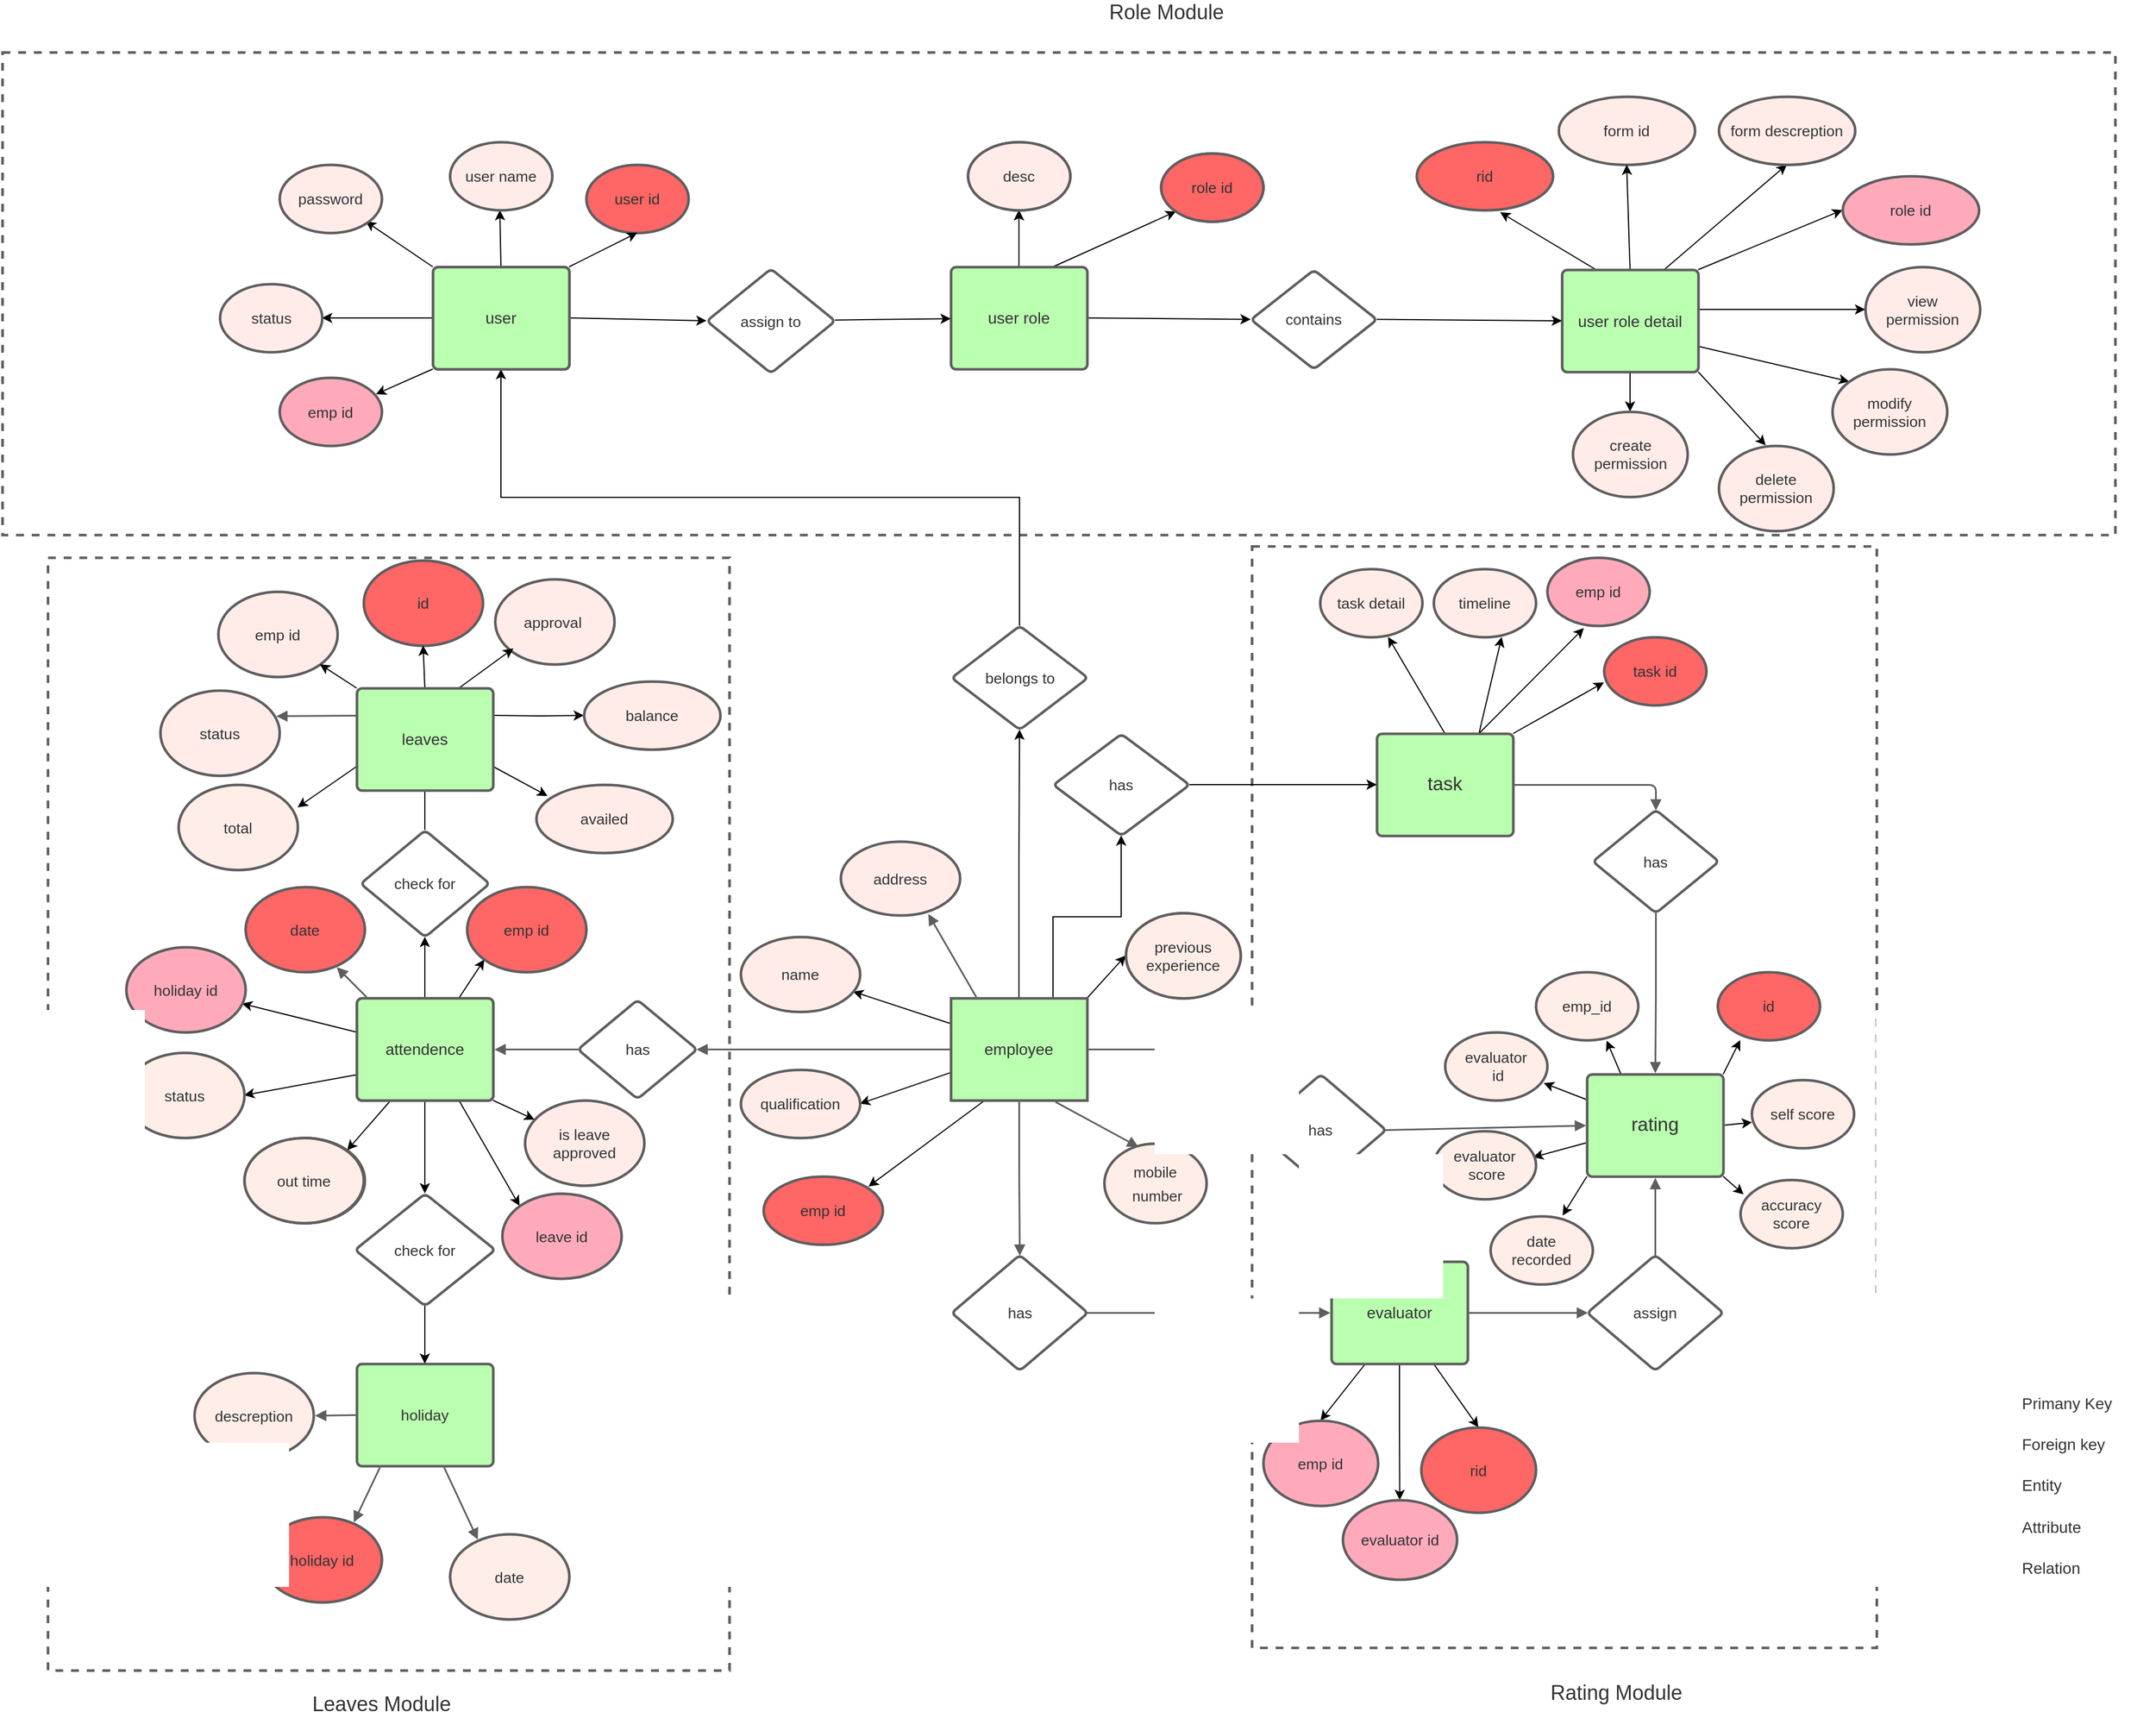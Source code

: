 <mxfile version="14.7.0" type="github">
  <diagram id="5HvXmdemYPGVWAjicAiv" name="Page-1">
    <mxGraphModel dx="3450" dy="2328" grid="1" gridSize="10" guides="1" tooltips="1" connect="1" arrows="1" fold="1" page="1" pageScale="1" pageWidth="850" pageHeight="1100" math="0" shadow="0">
      <root>
        <mxCell id="0" />
        <mxCell id="1" parent="0" />
        <mxCell id="tMEY3OnreSVDcmj0HgLD-335" value="" style="rounded=0;whiteSpace=wrap;html=1;fontSize=13.3;fontColor=#333333;strokeColor=#5e5e5e;strokeWidth=2.3;fillColor=none;dashed=1;" vertex="1" parent="1">
          <mxGeometry x="-640" y="-615" width="1860" height="425" as="geometry" />
        </mxCell>
        <mxCell id="tMEY3OnreSVDcmj0HgLD-336" value="" style="rounded=0;whiteSpace=wrap;html=1;fontSize=13.3;fontColor=#333333;strokeColor=#5e5e5e;strokeWidth=2.3;fillColor=none;dashed=1;" vertex="1" parent="1">
          <mxGeometry x="-600" y="-170" width="600" height="980" as="geometry" />
        </mxCell>
        <mxCell id="tMEY3OnreSVDcmj0HgLD-337" value="" style="rounded=0;whiteSpace=wrap;html=1;fontSize=13.3;fontColor=#333333;strokeColor=#5e5e5e;strokeWidth=2.3;fillColor=none;dashed=1;" vertex="1" parent="1">
          <mxGeometry x="460" y="-180" width="550" height="970" as="geometry" />
        </mxCell>
        <mxCell id="tMEY3OnreSVDcmj0HgLD-92" value="rid" style="ellipse;whiteSpace=wrap;html=1;rounded=1;fontSize=13.3;fontColor=#333333;strokeColor=#5e5e5e;strokeWidth=2.3;spacing=3.8;arcSize=0;fillColor=#FF6666;" vertex="1" parent="1">
          <mxGeometry x="605" y="-536" width="120" height="60" as="geometry" />
        </mxCell>
        <UserObject label="user id" lucidchartObjectId="8EZEE~NKDvmt" id="tMEY3OnreSVDcmj0HgLD-65">
          <mxCell style="html=1;overflow=block;blockSpacing=1;whiteSpace=wrap;ellipse;whiteSpace=wrap;fontSize=13.3;fontColor=#333333;spacing=3.8;strokeColor=#5e5e5e;strokeOpacity=100;rounded=1;absoluteArcSize=1;arcSize=9;strokeWidth=2.3;fillColor=#FF6666;" vertex="1" parent="1">
            <mxGeometry x="-126" y="-516" width="90" height="60" as="geometry" />
          </mxCell>
        </UserObject>
        <UserObject label="previous experience" lucidchartObjectId="xXXEDjxQVdy_" id="ysSiaZfXpg_12Hf-Yozl-67">
          <mxCell style="html=1;overflow=block;blockSpacing=1;whiteSpace=wrap;ellipse;whiteSpace=wrap;fontSize=13.3;fontColor=#333333;spacing=3.8;strokeColor=#5e5e5e;strokeOpacity=100;rounded=1;absoluteArcSize=1;arcSize=9;strokeWidth=2.3;" parent="1" vertex="1">
            <mxGeometry x="349" y="143" width="101" height="75" as="geometry" />
          </mxCell>
        </UserObject>
        <mxCell id="ysSiaZfXpg_12Hf-Yozl-125" style="edgeStyle=orthogonalEdgeStyle;rounded=0;orthogonalLoop=1;jettySize=auto;html=1;exitX=0.75;exitY=0;exitDx=0;exitDy=0;entryX=0.5;entryY=1;entryDx=0;entryDy=0;" parent="1" source="ysSiaZfXpg_12Hf-Yozl-69" target="ysSiaZfXpg_12Hf-Yozl-77" edge="1">
          <mxGeometry relative="1" as="geometry" />
        </mxCell>
        <mxCell id="ysSiaZfXpg_12Hf-Yozl-127" style="edgeStyle=none;rounded=0;orthogonalLoop=1;jettySize=auto;html=1;exitX=1;exitY=0;exitDx=0;exitDy=0;entryX=0;entryY=0.5;entryDx=0;entryDy=0;" parent="1" source="ysSiaZfXpg_12Hf-Yozl-69" target="ysSiaZfXpg_12Hf-Yozl-67" edge="1">
          <mxGeometry relative="1" as="geometry" />
        </mxCell>
        <mxCell id="ysSiaZfXpg_12Hf-Yozl-129" style="edgeStyle=none;rounded=0;orthogonalLoop=1;jettySize=auto;html=1;entryX=1;entryY=0.5;entryDx=0;entryDy=0;" parent="1" source="ysSiaZfXpg_12Hf-Yozl-69" target="ysSiaZfXpg_12Hf-Yozl-128" edge="1">
          <mxGeometry relative="1" as="geometry">
            <mxPoint x="190" y="280" as="sourcePoint" />
          </mxGeometry>
        </mxCell>
        <mxCell id="ysSiaZfXpg_12Hf-Yozl-131" style="edgeStyle=none;rounded=0;orthogonalLoop=1;jettySize=auto;html=1;exitX=0;exitY=0.25;exitDx=0;exitDy=0;" parent="1" source="ysSiaZfXpg_12Hf-Yozl-69" target="ysSiaZfXpg_12Hf-Yozl-130" edge="1">
          <mxGeometry relative="1" as="geometry" />
        </mxCell>
        <mxCell id="tMEY3OnreSVDcmj0HgLD-99" style="edgeStyle=orthogonalEdgeStyle;rounded=0;orthogonalLoop=1;jettySize=auto;html=1;exitX=0.5;exitY=0;exitDx=0;exitDy=0;entryX=0.5;entryY=1;entryDx=0;entryDy=0;" edge="1" parent="1" source="ysSiaZfXpg_12Hf-Yozl-69" target="tMEY3OnreSVDcmj0HgLD-95">
          <mxGeometry relative="1" as="geometry" />
        </mxCell>
        <mxCell id="tMEY3OnreSVDcmj0HgLD-127" style="edgeStyle=none;rounded=0;orthogonalLoop=1;jettySize=auto;html=1;exitX=0.25;exitY=1;exitDx=0;exitDy=0;entryX=0.5;entryY=0;entryDx=0;entryDy=0;" edge="1" parent="1" source="ysSiaZfXpg_12Hf-Yozl-69">
          <mxGeometry relative="1" as="geometry">
            <mxPoint x="122.5" y="384" as="targetPoint" />
          </mxGeometry>
        </mxCell>
        <UserObject label="&lt;font style=&quot;font-size: 14px&quot;&gt;employee&lt;/font&gt;" lucidchartObjectId="7ZXE6CBGGA1G" id="ysSiaZfXpg_12Hf-Yozl-69">
          <mxCell style="html=1;overflow=block;blockSpacing=1;whiteSpace=wrap;;whiteSpace=wrap;fontSize=13.3;fontColor=#333333;spacing=3.8;strokeColor=#5e5e5e;strokeOpacity=100;rounded=1;absoluteArcSize=1;arcSize=0;strokeWidth=2.3;fillColor=#BAFFB0;" parent="1" vertex="1">
            <mxGeometry x="195" y="218" width="120" height="90" as="geometry" />
          </mxCell>
        </UserObject>
        <UserObject label="has" lucidchartObjectId="y2XEXrG0rETe" id="ysSiaZfXpg_12Hf-Yozl-70">
          <mxCell style="html=1;overflow=block;blockSpacing=1;whiteSpace=wrap;shape=rhombus;whiteSpace=wrap;fontSize=13.3;fontColor=#333333;spacing=3.8;strokeColor=#5e5e5e;strokeOpacity=100;rounded=1;absoluteArcSize=1;arcSize=9;strokeWidth=2.3;" parent="1" vertex="1">
            <mxGeometry x="463" y="285" width="115" height="98" as="geometry" />
          </mxCell>
        </UserObject>
        <mxCell id="ysSiaZfXpg_12Hf-Yozl-166" style="edgeStyle=none;rounded=0;orthogonalLoop=1;jettySize=auto;html=1;exitX=0.25;exitY=1;exitDx=0;exitDy=0;entryX=0.5;entryY=0;entryDx=0;entryDy=0;" parent="1" source="ysSiaZfXpg_12Hf-Yozl-71" target="ysSiaZfXpg_12Hf-Yozl-134" edge="1">
          <mxGeometry relative="1" as="geometry" />
        </mxCell>
        <mxCell id="ysSiaZfXpg_12Hf-Yozl-167" style="edgeStyle=none;rounded=0;orthogonalLoop=1;jettySize=auto;html=1;exitX=0.75;exitY=1;exitDx=0;exitDy=0;entryX=0.5;entryY=0;entryDx=0;entryDy=0;" parent="1" source="ysSiaZfXpg_12Hf-Yozl-71" target="ysSiaZfXpg_12Hf-Yozl-135" edge="1">
          <mxGeometry relative="1" as="geometry" />
        </mxCell>
        <mxCell id="tMEY3OnreSVDcmj0HgLD-101" style="edgeStyle=orthogonalEdgeStyle;rounded=0;orthogonalLoop=1;jettySize=auto;html=1;exitX=0.5;exitY=1;exitDx=0;exitDy=0;" edge="1" parent="1" source="ysSiaZfXpg_12Hf-Yozl-71" target="tMEY3OnreSVDcmj0HgLD-100">
          <mxGeometry relative="1" as="geometry" />
        </mxCell>
        <UserObject label="&lt;font style=&quot;font-size: 14px&quot;&gt;evaluator&lt;/font&gt;" lucidchartObjectId="Q5XEmLFZp.p-" id="ysSiaZfXpg_12Hf-Yozl-71">
          <mxCell style="html=1;overflow=block;blockSpacing=1;whiteSpace=wrap;;whiteSpace=wrap;fontSize=16.7;fontColor=#333333;spacing=3.8;strokeColor=#5e5e5e;strokeOpacity=100;rounded=1;absoluteArcSize=1;arcSize=9;strokeWidth=2.3;fillColor=#BAFFB0;" parent="1" vertex="1">
            <mxGeometry x="530" y="450" width="120" height="90" as="geometry" />
          </mxCell>
        </UserObject>
        <mxCell id="ysSiaZfXpg_12Hf-Yozl-142" style="edgeStyle=none;rounded=0;orthogonalLoop=1;jettySize=auto;html=1;exitX=1;exitY=0;exitDx=0;exitDy=0;" parent="1" source="ysSiaZfXpg_12Hf-Yozl-72" edge="1">
          <mxGeometry relative="1" as="geometry">
            <mxPoint x="770" y="-60" as="targetPoint" />
          </mxGeometry>
        </mxCell>
        <mxCell id="ysSiaZfXpg_12Hf-Yozl-144" style="edgeStyle=none;rounded=0;orthogonalLoop=1;jettySize=auto;html=1;exitX=0.75;exitY=0;exitDx=0;exitDy=0;" parent="1" source="ysSiaZfXpg_12Hf-Yozl-72" edge="1">
          <mxGeometry relative="1" as="geometry">
            <mxPoint x="680" y="-100" as="targetPoint" />
          </mxGeometry>
        </mxCell>
        <mxCell id="ysSiaZfXpg_12Hf-Yozl-145" style="edgeStyle=none;rounded=0;orthogonalLoop=1;jettySize=auto;html=1;exitX=0.5;exitY=0;exitDx=0;exitDy=0;" parent="1" source="ysSiaZfXpg_12Hf-Yozl-72" edge="1">
          <mxGeometry relative="1" as="geometry">
            <mxPoint x="580" y="-100" as="targetPoint" />
          </mxGeometry>
        </mxCell>
        <mxCell id="ysSiaZfXpg_12Hf-Yozl-148" style="edgeStyle=none;rounded=0;orthogonalLoop=1;jettySize=auto;html=1;exitX=0.75;exitY=0;exitDx=0;exitDy=0;entryX=0.359;entryY=1.036;entryDx=0;entryDy=0;entryPerimeter=0;" parent="1" source="ysSiaZfXpg_12Hf-Yozl-72" target="ysSiaZfXpg_12Hf-Yozl-140" edge="1">
          <mxGeometry relative="1" as="geometry" />
        </mxCell>
        <UserObject label="task" lucidchartObjectId="l7XEfym0CYYh" id="ysSiaZfXpg_12Hf-Yozl-72">
          <mxCell style="html=1;overflow=block;blockSpacing=1;whiteSpace=wrap;;whiteSpace=wrap;fontSize=16.7;fontColor=#333333;spacing=3.8;strokeColor=#5e5e5e;strokeOpacity=100;rounded=1;absoluteArcSize=1;arcSize=9;strokeWidth=2.3;fillColor=#BAFFB0;" parent="1" vertex="1">
            <mxGeometry x="570" y="-15" width="120" height="90" as="geometry" />
          </mxCell>
        </UserObject>
        <mxCell id="ysSiaZfXpg_12Hf-Yozl-158" style="edgeStyle=none;rounded=0;orthogonalLoop=1;jettySize=auto;html=1;exitX=1;exitY=0;exitDx=0;exitDy=0;" parent="1" source="ysSiaZfXpg_12Hf-Yozl-73" edge="1">
          <mxGeometry relative="1" as="geometry">
            <mxPoint x="890" y="255" as="targetPoint" />
          </mxGeometry>
        </mxCell>
        <mxCell id="ysSiaZfXpg_12Hf-Yozl-159" style="edgeStyle=none;rounded=0;orthogonalLoop=1;jettySize=auto;html=1;exitX=0.25;exitY=0;exitDx=0;exitDy=0;entryX=0.693;entryY=1.008;entryDx=0;entryDy=0;entryPerimeter=0;" parent="1" source="ysSiaZfXpg_12Hf-Yozl-73" target="ysSiaZfXpg_12Hf-Yozl-152" edge="1">
          <mxGeometry relative="1" as="geometry" />
        </mxCell>
        <mxCell id="ysSiaZfXpg_12Hf-Yozl-160" style="edgeStyle=none;rounded=0;orthogonalLoop=1;jettySize=auto;html=1;exitX=0;exitY=0.25;exitDx=0;exitDy=0;entryX=0.967;entryY=0.747;entryDx=0;entryDy=0;entryPerimeter=0;" parent="1" source="ysSiaZfXpg_12Hf-Yozl-73" target="ysSiaZfXpg_12Hf-Yozl-154" edge="1">
          <mxGeometry relative="1" as="geometry" />
        </mxCell>
        <mxCell id="ysSiaZfXpg_12Hf-Yozl-161" style="edgeStyle=none;rounded=0;orthogonalLoop=1;jettySize=auto;html=1;exitX=-0.006;exitY=0.672;exitDx=0;exitDy=0;entryX=0.974;entryY=0.386;entryDx=0;entryDy=0;exitPerimeter=0;entryPerimeter=0;" parent="1" source="ysSiaZfXpg_12Hf-Yozl-73" target="tMEY3OnreSVDcmj0HgLD-1" edge="1">
          <mxGeometry relative="1" as="geometry">
            <mxPoint x="716.82" y="349.787" as="targetPoint" />
          </mxGeometry>
        </mxCell>
        <mxCell id="ysSiaZfXpg_12Hf-Yozl-162" style="edgeStyle=none;rounded=0;orthogonalLoop=1;jettySize=auto;html=1;exitX=0;exitY=1;exitDx=0;exitDy=0;entryX=0.707;entryY=-0.008;entryDx=0;entryDy=0;entryPerimeter=0;" parent="1" source="ysSiaZfXpg_12Hf-Yozl-73" target="ysSiaZfXpg_12Hf-Yozl-155" edge="1">
          <mxGeometry relative="1" as="geometry" />
        </mxCell>
        <mxCell id="tMEY3OnreSVDcmj0HgLD-3" style="edgeStyle=none;rounded=0;orthogonalLoop=1;jettySize=auto;html=1;exitX=1;exitY=0.5;exitDx=0;exitDy=0;entryX=0.004;entryY=0.625;entryDx=0;entryDy=0;entryPerimeter=0;" edge="1" parent="1" source="ysSiaZfXpg_12Hf-Yozl-73" target="ysSiaZfXpg_12Hf-Yozl-150">
          <mxGeometry relative="1" as="geometry" />
        </mxCell>
        <mxCell id="tMEY3OnreSVDcmj0HgLD-4" style="edgeStyle=none;rounded=0;orthogonalLoop=1;jettySize=auto;html=1;exitX=1;exitY=1;exitDx=0;exitDy=0;entryX=0.033;entryY=0.214;entryDx=0;entryDy=0;entryPerimeter=0;" edge="1" parent="1" source="ysSiaZfXpg_12Hf-Yozl-73" target="ysSiaZfXpg_12Hf-Yozl-149">
          <mxGeometry relative="1" as="geometry" />
        </mxCell>
        <UserObject label="rating" lucidchartObjectId="G7XEPfOEBLNx" id="ysSiaZfXpg_12Hf-Yozl-73">
          <mxCell style="html=1;overflow=block;blockSpacing=1;whiteSpace=wrap;;whiteSpace=wrap;fontSize=16.7;fontColor=#333333;spacing=3.8;strokeColor=#5e5e5e;strokeOpacity=100;rounded=1;absoluteArcSize=1;arcSize=9;strokeWidth=2.3;fillColor=#BAFFB0;" parent="1" vertex="1">
            <mxGeometry x="755" y="285" width="120" height="90" as="geometry" />
          </mxCell>
        </UserObject>
        <UserObject label="has" lucidchartObjectId="Z7XEsxulapcn" id="ysSiaZfXpg_12Hf-Yozl-74">
          <mxCell style="html=1;overflow=block;blockSpacing=1;whiteSpace=wrap;shape=rhombus;whiteSpace=wrap;fontSize=13.3;fontColor=#333333;spacing=3.8;strokeColor=#5e5e5e;strokeOpacity=100;rounded=1;absoluteArcSize=1;arcSize=9;strokeWidth=2.3;" parent="1" vertex="1">
            <mxGeometry x="760" y="52" width="111" height="91" as="geometry" />
          </mxCell>
        </UserObject>
        <UserObject label="has" lucidchartObjectId="s8XE7RQrK3FT" id="ysSiaZfXpg_12Hf-Yozl-75">
          <mxCell style="html=1;overflow=block;blockSpacing=1;whiteSpace=wrap;shape=rhombus;whiteSpace=wrap;fontSize=13.3;fontColor=#333333;spacing=3.8;strokeColor=#5e5e5e;strokeOpacity=100;rounded=1;absoluteArcSize=1;arcSize=9;strokeWidth=2.3;" parent="1" vertex="1">
            <mxGeometry x="195.5" y="444" width="120" height="102" as="geometry" />
          </mxCell>
        </UserObject>
        <UserObject label="" lucidchartObjectId="K8XE4yvNzd8l" id="ysSiaZfXpg_12Hf-Yozl-76">
          <mxCell style="html=1;jettySize=18;whiteSpace=wrap;fontSize=13;strokeColor=#5E5E5E;strokeWidth=1.5;rounded=0;startArrow=none;;endArrow=block;endFill=1;;exitX=0.994;exitY=0.5;exitPerimeter=0;" parent="1" source="ysSiaZfXpg_12Hf-Yozl-70" edge="1">
            <mxGeometry width="100" height="100" relative="1" as="geometry">
              <Array as="points" />
              <mxPoint x="754" y="330" as="targetPoint" />
            </mxGeometry>
          </mxCell>
        </UserObject>
        <mxCell id="tMEY3OnreSVDcmj0HgLD-115" style="edgeStyle=orthogonalEdgeStyle;rounded=0;orthogonalLoop=1;jettySize=auto;html=1;exitX=1;exitY=0.5;exitDx=0;exitDy=0;entryX=0;entryY=0.5;entryDx=0;entryDy=0;" edge="1" parent="1" source="ysSiaZfXpg_12Hf-Yozl-77" target="ysSiaZfXpg_12Hf-Yozl-72">
          <mxGeometry relative="1" as="geometry" />
        </mxCell>
        <UserObject label="has" lucidchartObjectId="T8XEUwpfwcmA" id="ysSiaZfXpg_12Hf-Yozl-77">
          <mxCell style="html=1;overflow=block;blockSpacing=1;whiteSpace=wrap;shape=rhombus;whiteSpace=wrap;fontSize=13.3;fontColor=#333333;spacing=3.8;strokeColor=#5e5e5e;strokeOpacity=100;rounded=1;absoluteArcSize=1;arcSize=9;strokeWidth=2.3;" parent="1" vertex="1">
            <mxGeometry x="285" y="-14.75" width="120" height="89.5" as="geometry" />
          </mxCell>
        </UserObject>
        <UserObject label="" lucidchartObjectId="L9XEV7jBEAmd" id="ysSiaZfXpg_12Hf-Yozl-80">
          <mxCell style="html=1;jettySize=18;whiteSpace=wrap;fontSize=13;strokeColor=#5E5E5E;strokeWidth=1.5;rounded=1;arcSize=12;edgeStyle=orthogonalEdgeStyle;startArrow=none;;endArrow=block;endFill=1;;exitX=1.009;exitY=0.5;exitPerimeter=0;entryX=0.006;entryY=0.5;entryPerimeter=0;" parent="1" source="ysSiaZfXpg_12Hf-Yozl-69" target="ysSiaZfXpg_12Hf-Yozl-70" edge="1">
            <mxGeometry width="100" height="100" relative="1" as="geometry">
              <Array as="points" />
            </mxGeometry>
          </mxCell>
        </UserObject>
        <UserObject label="" lucidchartObjectId="29XEo4kk4u41" id="ysSiaZfXpg_12Hf-Yozl-81">
          <mxCell style="html=1;jettySize=18;whiteSpace=wrap;fontSize=13;strokeColor=#5E5E5E;strokeWidth=1.5;rounded=1;arcSize=12;edgeStyle=orthogonalEdgeStyle;startArrow=none;;endArrow=block;endFill=1;;exitX=1;exitY=0.5;entryX=0.5;entryY=0.006;entryPerimeter=0;exitDx=0;exitDy=0;" parent="1" source="ysSiaZfXpg_12Hf-Yozl-72" target="ysSiaZfXpg_12Hf-Yozl-74" edge="1">
            <mxGeometry width="100" height="100" relative="1" as="geometry">
              <Array as="points" />
            </mxGeometry>
          </mxCell>
        </UserObject>
        <UserObject label="" lucidchartObjectId="89XEtwr.QNPB" id="ysSiaZfXpg_12Hf-Yozl-82">
          <mxCell style="html=1;jettySize=18;whiteSpace=wrap;fontSize=13;strokeColor=#5E5E5E;strokeWidth=1.5;rounded=1;arcSize=12;edgeStyle=orthogonalEdgeStyle;startArrow=none;;endArrow=block;endFill=1;;exitX=0.5;exitY=0.994;exitPerimeter=0;entryX=0.5;entryY=-0.012;entryPerimeter=0;" parent="1" source="ysSiaZfXpg_12Hf-Yozl-74" target="ysSiaZfXpg_12Hf-Yozl-73" edge="1">
            <mxGeometry width="100" height="100" relative="1" as="geometry">
              <Array as="points" />
            </mxGeometry>
          </mxCell>
        </UserObject>
        <UserObject label="" lucidchartObjectId="d-XEIeGwD9Go" id="ysSiaZfXpg_12Hf-Yozl-83">
          <mxCell style="html=1;jettySize=18;whiteSpace=wrap;fontSize=13;strokeColor=#5E5E5E;strokeWidth=1.5;rounded=1;arcSize=12;edgeStyle=orthogonalEdgeStyle;startArrow=none;;endArrow=block;endFill=1;;exitX=1.009;exitY=0.5;exitPerimeter=0;entryX=0.006;entryY=0.5;entryPerimeter=0;" parent="1" source="ysSiaZfXpg_12Hf-Yozl-71" target="ysSiaZfXpg_12Hf-Yozl-84" edge="1">
            <mxGeometry width="100" height="100" relative="1" as="geometry">
              <Array as="points" />
            </mxGeometry>
          </mxCell>
        </UserObject>
        <UserObject label="assign" lucidchartObjectId="g-XElla4Iolf" id="ysSiaZfXpg_12Hf-Yozl-84">
          <mxCell style="html=1;overflow=block;blockSpacing=1;whiteSpace=wrap;shape=rhombus;whiteSpace=wrap;fontSize=13.3;fontColor=#333333;spacing=3.8;strokeColor=#5e5e5e;strokeOpacity=100;rounded=1;absoluteArcSize=1;arcSize=9;strokeWidth=2.3;" parent="1" vertex="1">
            <mxGeometry x="755" y="444" width="120" height="102" as="geometry" />
          </mxCell>
        </UserObject>
        <UserObject label="" lucidchartObjectId="p-XE897O-S3m" id="ysSiaZfXpg_12Hf-Yozl-85">
          <mxCell style="html=1;jettySize=18;whiteSpace=wrap;fontSize=13;strokeColor=#5E5E5E;strokeWidth=1.5;rounded=1;arcSize=12;edgeStyle=orthogonalEdgeStyle;startArrow=none;;endArrow=block;endFill=1;;exitX=0.5;exitY=0.006;exitPerimeter=0;entryX=0.5;entryY=1.013;entryPerimeter=0;" parent="1" source="ysSiaZfXpg_12Hf-Yozl-84" target="ysSiaZfXpg_12Hf-Yozl-73" edge="1">
            <mxGeometry width="100" height="100" relative="1" as="geometry">
              <Array as="points" />
            </mxGeometry>
          </mxCell>
        </UserObject>
        <UserObject label="" lucidchartObjectId="C-XEn.JLqDgC" id="ysSiaZfXpg_12Hf-Yozl-86">
          <mxCell style="html=1;jettySize=18;whiteSpace=wrap;fontSize=13;strokeColor=#5E5E5E;strokeWidth=1.5;rounded=1;arcSize=12;edgeStyle=orthogonalEdgeStyle;startArrow=none;;endArrow=block;endFill=1;;exitX=0.5;exitY=1.013;exitPerimeter=0;entryX=0.5;entryY=0.006;entryPerimeter=0;" parent="1" source="ysSiaZfXpg_12Hf-Yozl-69" target="ysSiaZfXpg_12Hf-Yozl-75" edge="1">
            <mxGeometry width="100" height="100" relative="1" as="geometry">
              <Array as="points" />
            </mxGeometry>
          </mxCell>
        </UserObject>
        <UserObject label="" lucidchartObjectId="K-XEbd1OQkJn" id="ysSiaZfXpg_12Hf-Yozl-87">
          <mxCell style="html=1;jettySize=18;whiteSpace=wrap;fontSize=13;strokeColor=#5E5E5E;strokeWidth=1.5;rounded=1;arcSize=12;edgeStyle=orthogonalEdgeStyle;startArrow=none;;endArrow=block;endFill=1;;exitX=0.994;exitY=0.5;exitPerimeter=0;entryX=-0.009;entryY=0.5;entryPerimeter=0;" parent="1" source="ysSiaZfXpg_12Hf-Yozl-75" target="ysSiaZfXpg_12Hf-Yozl-71" edge="1">
            <mxGeometry width="100" height="100" relative="1" as="geometry">
              <Array as="points" />
            </mxGeometry>
          </mxCell>
        </UserObject>
        <mxCell id="tMEY3OnreSVDcmj0HgLD-7" style="edgeStyle=none;rounded=0;orthogonalLoop=1;jettySize=auto;html=1;exitX=0.5;exitY=0;exitDx=0;exitDy=0;entryX=0.5;entryY=1;entryDx=0;entryDy=0;" edge="1" parent="1" source="ysSiaZfXpg_12Hf-Yozl-88" target="tMEY3OnreSVDcmj0HgLD-6">
          <mxGeometry relative="1" as="geometry">
            <mxPoint x="-267.286" y="170" as="targetPoint" />
          </mxGeometry>
        </mxCell>
        <mxCell id="tMEY3OnreSVDcmj0HgLD-11" style="edgeStyle=none;rounded=0;orthogonalLoop=1;jettySize=auto;html=1;exitX=0.5;exitY=1;exitDx=0;exitDy=0;entryX=0.5;entryY=0;entryDx=0;entryDy=0;" edge="1" parent="1" source="ysSiaZfXpg_12Hf-Yozl-88" target="tMEY3OnreSVDcmj0HgLD-10">
          <mxGeometry relative="1" as="geometry" />
        </mxCell>
        <mxCell id="tMEY3OnreSVDcmj0HgLD-13" style="edgeStyle=none;rounded=0;orthogonalLoop=1;jettySize=auto;html=1;exitX=0.25;exitY=1;exitDx=0;exitDy=0;entryX=1;entryY=0;entryDx=0;entryDy=0;" edge="1" parent="1" source="ysSiaZfXpg_12Hf-Yozl-88" target="ysSiaZfXpg_12Hf-Yozl-97">
          <mxGeometry relative="1" as="geometry" />
        </mxCell>
        <mxCell id="tMEY3OnreSVDcmj0HgLD-14" style="edgeStyle=none;rounded=0;orthogonalLoop=1;jettySize=auto;html=1;exitX=0.75;exitY=0;exitDx=0;exitDy=0;entryX=0;entryY=1;entryDx=0;entryDy=0;" edge="1" parent="1" source="ysSiaZfXpg_12Hf-Yozl-88" target="ysSiaZfXpg_12Hf-Yozl-107">
          <mxGeometry relative="1" as="geometry" />
        </mxCell>
        <UserObject label="attendence " lucidchartObjectId="u_XEROJRTlcH" id="ysSiaZfXpg_12Hf-Yozl-88">
          <mxCell style="html=1;overflow=block;blockSpacing=1;whiteSpace=wrap;;whiteSpace=wrap;fontSize=13.3;fontColor=#333333;spacing=3.8;strokeColor=#5e5e5e;strokeOpacity=100;rounded=1;absoluteArcSize=1;arcSize=9;strokeWidth=2.3;" parent="1" vertex="1">
            <mxGeometry x="-328" y="218" width="120" height="90" as="geometry" />
          </mxCell>
        </UserObject>
        <mxCell id="tMEY3OnreSVDcmj0HgLD-103" value="" style="edgeStyle=orthogonalEdgeStyle;rounded=0;orthogonalLoop=1;jettySize=auto;html=1;" edge="1" parent="1" target="tMEY3OnreSVDcmj0HgLD-102">
          <mxGeometry relative="1" as="geometry">
            <mxPoint x="-208" y="-31" as="sourcePoint" />
          </mxGeometry>
        </mxCell>
        <mxCell id="tMEY3OnreSVDcmj0HgLD-107" style="edgeStyle=none;rounded=0;orthogonalLoop=1;jettySize=auto;html=1;exitX=1;exitY=1;exitDx=0;exitDy=0;" edge="1" parent="1">
          <mxGeometry relative="1" as="geometry">
            <mxPoint x="-160" y="40" as="targetPoint" />
            <mxPoint x="-208" y="14" as="sourcePoint" />
          </mxGeometry>
        </mxCell>
        <mxCell id="tMEY3OnreSVDcmj0HgLD-108" style="edgeStyle=none;rounded=0;orthogonalLoop=1;jettySize=auto;html=1;exitX=0;exitY=1;exitDx=0;exitDy=0;" edge="1" parent="1">
          <mxGeometry relative="1" as="geometry">
            <mxPoint x="-380" y="50" as="targetPoint" />
            <mxPoint x="-328" y="14" as="sourcePoint" />
          </mxGeometry>
        </mxCell>
        <UserObject label="holiday" lucidchartObjectId="rdYEO5oO1D6E" id="ysSiaZfXpg_12Hf-Yozl-90">
          <mxCell style="html=1;overflow=block;blockSpacing=1;whiteSpace=wrap;;whiteSpace=wrap;fontSize=13.3;fontColor=#333333;spacing=3.8;strokeColor=#5e5e5e;strokeOpacity=100;rounded=1;absoluteArcSize=1;arcSize=9;strokeWidth=2.3;fillColor=#BAFFB0;" parent="1" vertex="1">
            <mxGeometry x="-328" y="540" width="120" height="90" as="geometry" />
          </mxCell>
        </UserObject>
        <UserObject label="" lucidchartObjectId="reYEBneGYQ.p" id="ysSiaZfXpg_12Hf-Yozl-91">
          <mxCell style="html=1;jettySize=18;whiteSpace=wrap;fontSize=13;strokeColor=#5E5E5E;strokeWidth=1.5;rounded=1;arcSize=12;edgeStyle=orthogonalEdgeStyle;startArrow=none;;endArrow=block;endFill=1;;exitX=-0.009;exitY=0.5;exitPerimeter=0;entryX=0.994;entryY=0.5;entryPerimeter=0;" parent="1" source="ysSiaZfXpg_12Hf-Yozl-69" target="ysSiaZfXpg_12Hf-Yozl-92" edge="1">
            <mxGeometry width="100" height="100" relative="1" as="geometry">
              <Array as="points" />
            </mxGeometry>
          </mxCell>
        </UserObject>
        <UserObject label="has" lucidchartObjectId="BeYExaxkeAow" id="ysSiaZfXpg_12Hf-Yozl-92">
          <mxCell style="html=1;overflow=block;blockSpacing=1;whiteSpace=wrap;shape=rhombus;whiteSpace=wrap;fontSize=13.3;fontColor=#333333;spacing=3.8;strokeColor=#5e5e5e;strokeOpacity=100;rounded=1;absoluteArcSize=1;arcSize=9;strokeWidth=2.3;" parent="1" vertex="1">
            <mxGeometry x="-133.5" y="219.38" width="105" height="87.25" as="geometry" />
          </mxCell>
        </UserObject>
        <UserObject label="" lucidchartObjectId="ReYEJB8Z-rAT" id="ysSiaZfXpg_12Hf-Yozl-93">
          <mxCell style="html=1;jettySize=18;whiteSpace=wrap;fontSize=13;strokeColor=#5E5E5E;strokeWidth=1.5;rounded=1;arcSize=12;edgeStyle=orthogonalEdgeStyle;startArrow=none;;endArrow=block;endFill=1;;exitX=0.006;exitY=0.5;exitPerimeter=0;entryX=1.009;entryY=0.5;entryPerimeter=0;" parent="1" source="ysSiaZfXpg_12Hf-Yozl-92" target="ysSiaZfXpg_12Hf-Yozl-88" edge="1">
            <mxGeometry width="100" height="100" relative="1" as="geometry">
              <Array as="points" />
            </mxGeometry>
          </mxCell>
        </UserObject>
        <UserObject label="date" lucidchartObjectId="HfYEHzRCZ5sZ" id="ysSiaZfXpg_12Hf-Yozl-94">
          <mxCell style="html=1;overflow=block;blockSpacing=1;whiteSpace=wrap;ellipse;whiteSpace=wrap;fontSize=13.3;fontColor=#333333;spacing=3.8;strokeColor=#5e5e5e;strokeOpacity=100;rounded=1;absoluteArcSize=1;arcSize=9;strokeWidth=2.3;fillColor=#FFEDE8;" parent="1" vertex="1">
            <mxGeometry x="-246" y="690" width="105" height="75" as="geometry" />
          </mxCell>
        </UserObject>
        <UserObject label="holiday id" lucidchartObjectId="HfYE8g_5v_BL" id="ysSiaZfXpg_12Hf-Yozl-95">
          <mxCell style="html=1;overflow=block;blockSpacing=1;whiteSpace=wrap;ellipse;whiteSpace=wrap;fontSize=13.3;fontColor=#333333;spacing=3.8;strokeColor=#5e5e5e;strokeOpacity=100;rounded=1;absoluteArcSize=1;arcSize=9;strokeWidth=2.3;fillColor=#FF6666;" parent="1" vertex="1">
            <mxGeometry x="-411" y="675" width="105" height="75" as="geometry" />
          </mxCell>
        </UserObject>
        <UserObject label="descreption" lucidchartObjectId="HfYE.PhgQuBj" id="ysSiaZfXpg_12Hf-Yozl-96">
          <mxCell style="html=1;overflow=block;blockSpacing=1;whiteSpace=wrap;ellipse;whiteSpace=wrap;fontSize=13.3;fontColor=#333333;spacing=3.8;strokeColor=#5e5e5e;strokeOpacity=100;rounded=1;absoluteArcSize=1;arcSize=9;strokeWidth=2.3;fillColor=#FFEDE8;" parent="1" vertex="1">
            <mxGeometry x="-471" y="548" width="105" height="75" as="geometry" />
          </mxCell>
        </UserObject>
        <UserObject label="out time" lucidchartObjectId="DgYECu96Q96g" id="ysSiaZfXpg_12Hf-Yozl-97">
          <mxCell style="html=1;overflow=block;blockSpacing=1;whiteSpace=wrap;ellipse;whiteSpace=wrap;fontSize=13.3;fontColor=#333333;spacing=3.8;strokeColor=#5e5e5e;strokeOpacity=100;rounded=1;absoluteArcSize=1;arcSize=9;strokeWidth=2.3;" parent="1" vertex="1">
            <mxGeometry x="-426" y="341" width="105" height="75" as="geometry" />
          </mxCell>
        </UserObject>
        <UserObject label="id" lucidchartObjectId="EgYEscnEQcYi" id="ysSiaZfXpg_12Hf-Yozl-98">
          <mxCell style="html=1;overflow=block;blockSpacing=1;whiteSpace=wrap;ellipse;whiteSpace=wrap;fontSize=13.3;fontColor=#333333;spacing=3.8;strokeColor=#5e5e5e;strokeOpacity=100;rounded=1;absoluteArcSize=1;arcSize=9;strokeWidth=2.3;fillColor=#FF6666;" parent="1" vertex="1">
            <mxGeometry x="-322" y="-167.5" width="105" height="75" as="geometry" />
          </mxCell>
        </UserObject>
        <UserObject label="date" lucidchartObjectId="JgYEU.SWviIr" id="ysSiaZfXpg_12Hf-Yozl-99">
          <mxCell style="html=1;overflow=block;blockSpacing=1;whiteSpace=wrap;ellipse;whiteSpace=wrap;fontSize=13.3;fontColor=#333333;spacing=3.8;strokeColor=#5e5e5e;strokeOpacity=100;rounded=1;absoluteArcSize=1;arcSize=9;strokeWidth=2.3;fillColor=#FF6666;" parent="1" vertex="1">
            <mxGeometry x="-426" y="120" width="105" height="75" as="geometry" />
          </mxCell>
        </UserObject>
        <UserObject label="emp id" lucidchartObjectId="JgYETDzXMaAP" id="ysSiaZfXpg_12Hf-Yozl-100">
          <mxCell style="html=1;overflow=block;blockSpacing=1;whiteSpace=wrap;ellipse;whiteSpace=wrap;fontSize=13.3;fontColor=#333333;spacing=3.8;strokeColor=#5e5e5e;strokeOpacity=100;rounded=1;absoluteArcSize=1;arcSize=9;strokeWidth=2.3;fillColor=#FFECE8;" parent="1" vertex="1">
            <mxGeometry x="-450" y="-140" width="105" height="75" as="geometry" />
          </mxCell>
        </UserObject>
        <UserObject label="status" lucidchartObjectId="KgYEqpDPBExX" id="ysSiaZfXpg_12Hf-Yozl-101">
          <mxCell style="html=1;overflow=block;blockSpacing=1;whiteSpace=wrap;ellipse;whiteSpace=wrap;fontSize=13.3;fontColor=#333333;spacing=3.8;strokeColor=#5e5e5e;strokeOpacity=100;rounded=1;absoluteArcSize=1;arcSize=9;strokeWidth=2.3;fillColor=#FFECE8;" parent="1" vertex="1">
            <mxGeometry x="-501" y="-53" width="105" height="75" as="geometry" />
          </mxCell>
        </UserObject>
        <UserObject label="emp id" lucidchartObjectId="ZBZE09Zk1rgY" id="ysSiaZfXpg_12Hf-Yozl-107">
          <mxCell style="html=1;overflow=block;blockSpacing=1;whiteSpace=wrap;ellipse;whiteSpace=wrap;fontSize=13.3;fontColor=#333333;spacing=3.8;strokeColor=#5e5e5e;strokeOpacity=100;rounded=1;absoluteArcSize=1;arcSize=9;strokeWidth=2.3;fillColor=#FF6666;" parent="1" vertex="1">
            <mxGeometry x="-231" y="120" width="105" height="75" as="geometry" />
          </mxCell>
        </UserObject>
        <UserObject label="" lucidchartObjectId="WDZESpZZ0cus" id="ysSiaZfXpg_12Hf-Yozl-110">
          <mxCell style="html=1;jettySize=18;whiteSpace=wrap;fontSize=13;strokeColor=#5E5E5E;strokeWidth=1.5;rounded=0;startArrow=none;;endArrow=block;endFill=1;;exitX=-0.009;exitY=0.5;exitPerimeter=0;entryX=0.971;entryY=0.3;entryPerimeter=0;" parent="1" target="ysSiaZfXpg_12Hf-Yozl-101" edge="1">
            <mxGeometry width="100" height="100" relative="1" as="geometry">
              <Array as="points" />
              <mxPoint x="-329.08" y="-31" as="sourcePoint" />
            </mxGeometry>
          </mxCell>
        </UserObject>
        <UserObject label="" lucidchartObjectId="iEZEi2lbWxRQ" id="ysSiaZfXpg_12Hf-Yozl-114">
          <mxCell style="html=1;jettySize=18;whiteSpace=wrap;fontSize=13;strokeColor=#5E5E5E;strokeWidth=1.5;rounded=0;startArrow=none;;endArrow=block;endFill=1;;exitX=0.071;exitY=-0.012;exitPerimeter=0;entryX=0.764;entryY=0.941;entryPerimeter=0;" parent="1" source="ysSiaZfXpg_12Hf-Yozl-88" target="ysSiaZfXpg_12Hf-Yozl-99" edge="1">
            <mxGeometry width="100" height="100" relative="1" as="geometry">
              <Array as="points" />
            </mxGeometry>
          </mxCell>
        </UserObject>
        <UserObject label="" lucidchartObjectId="pEZELl2p3IL0" id="ysSiaZfXpg_12Hf-Yozl-115">
          <mxCell style="html=1;jettySize=18;whiteSpace=wrap;fontSize=13;strokeColor=#5E5E5E;strokeWidth=1.5;rounded=0;startArrow=none;;endArrow=block;endFill=1;;exitX=0.64;exitY=1.013;exitPerimeter=0;entryX=0.232;entryY=0.062;entryPerimeter=0;" parent="1" source="ysSiaZfXpg_12Hf-Yozl-90" target="ysSiaZfXpg_12Hf-Yozl-94" edge="1">
            <mxGeometry width="100" height="100" relative="1" as="geometry">
              <Array as="points" />
            </mxGeometry>
          </mxCell>
        </UserObject>
        <UserObject label="" lucidchartObjectId="tEZEB2-HeIJP" id="ysSiaZfXpg_12Hf-Yozl-116">
          <mxCell style="html=1;jettySize=18;whiteSpace=wrap;fontSize=13;strokeColor=#5E5E5E;strokeWidth=1.5;rounded=0;startArrow=none;;endArrow=block;endFill=1;;exitX=0.168;exitY=1.013;exitPerimeter=0;entryX=0.764;entryY=0.059;entryPerimeter=0;" parent="1" source="ysSiaZfXpg_12Hf-Yozl-90" target="ysSiaZfXpg_12Hf-Yozl-95" edge="1">
            <mxGeometry width="100" height="100" relative="1" as="geometry">
              <Array as="points" />
            </mxGeometry>
          </mxCell>
        </UserObject>
        <UserObject label="" lucidchartObjectId="uEZEwu2bpiDJ" id="ysSiaZfXpg_12Hf-Yozl-117">
          <mxCell style="html=1;jettySize=18;whiteSpace=wrap;fontSize=13;strokeColor=#5E5E5E;strokeWidth=1.5;rounded=0;startArrow=none;;endArrow=block;endFill=1;;exitX=-0.009;exitY=0.5;exitPerimeter=0;entryX=1.011;entryY=0.5;entryPerimeter=0;" parent="1" source="ysSiaZfXpg_12Hf-Yozl-90" target="ysSiaZfXpg_12Hf-Yozl-96" edge="1">
            <mxGeometry width="100" height="100" relative="1" as="geometry">
              <Array as="points" />
            </mxGeometry>
          </mxCell>
        </UserObject>
        <UserObject label="" lucidchartObjectId="xFZEmf7txGYj" id="ysSiaZfXpg_12Hf-Yozl-122">
          <mxCell style="html=1;jettySize=18;whiteSpace=wrap;fontSize=13;strokeColor=#5E5E5E;strokeWidth=1.5;rounded=0;startArrow=none;;endArrow=block;endFill=1;;exitX=0.766;exitY=1.013;exitPerimeter=0;entryX=0.5;entryY=-0.014;entryPerimeter=0;" parent="1" source="ysSiaZfXpg_12Hf-Yozl-69" edge="1">
            <mxGeometry width="100" height="100" relative="1" as="geometry">
              <Array as="points" />
              <mxPoint x="360" y="348.908" as="targetPoint" />
            </mxGeometry>
          </mxCell>
        </UserObject>
        <UserObject label="" lucidchartObjectId="XFZEMK29fzNZ" id="ysSiaZfXpg_12Hf-Yozl-124">
          <mxCell style="html=1;jettySize=18;whiteSpace=wrap;fontSize=13;strokeColor=#5E5E5E;strokeWidth=1.5;rounded=0;startArrow=none;;endArrow=block;endFill=1;;exitX=0.185;exitY=-0.012;exitPerimeter=0;entryX=0.733;entryY=0.98;entryDx=0;entryDy=0;entryPerimeter=0;" parent="1" source="ysSiaZfXpg_12Hf-Yozl-69" target="tMEY3OnreSVDcmj0HgLD-272" edge="1">
            <mxGeometry width="100" height="100" relative="1" as="geometry">
              <Array as="points" />
              <mxPoint x="180" y="150" as="targetPoint" />
            </mxGeometry>
          </mxCell>
        </UserObject>
        <UserObject label="qualification" lucidchartObjectId="wXXEbgnNHQ6W" id="ysSiaZfXpg_12Hf-Yozl-128">
          <mxCell style="html=1;overflow=block;blockSpacing=1;whiteSpace=wrap;ellipse;whiteSpace=wrap;fontSize=13.3;fontColor=#333333;spacing=3.8;strokeColor=#5e5e5e;strokeOpacity=100;rounded=1;absoluteArcSize=1;arcSize=9;strokeWidth=2.3;fillColor=#FFECE8;" parent="1" vertex="1">
            <mxGeometry x="10" y="281" width="105" height="60" as="geometry" />
          </mxCell>
        </UserObject>
        <UserObject label="name" lucidchartObjectId="dXXEF-Iy0I9N" id="ysSiaZfXpg_12Hf-Yozl-130">
          <mxCell style="html=1;overflow=block;blockSpacing=1;whiteSpace=wrap;ellipse;whiteSpace=wrap;fontSize=13.3;fontColor=#333333;spacing=3.8;strokeColor=#5e5e5e;strokeOpacity=100;rounded=1;absoluteArcSize=1;arcSize=9;strokeWidth=2.3;fillColor=#FFECE8;" parent="1" vertex="1">
            <mxGeometry x="10" y="164" width="105" height="66" as="geometry" />
          </mxCell>
        </UserObject>
        <UserObject label="emp id" lucidchartObjectId="xXXEDjxQVdy_" id="ysSiaZfXpg_12Hf-Yozl-134">
          <mxCell style="html=1;overflow=block;blockSpacing=1;whiteSpace=wrap;ellipse;whiteSpace=wrap;fontSize=13.3;fontColor=#333333;spacing=3.8;strokeColor=#5e5e5e;strokeOpacity=100;rounded=1;absoluteArcSize=1;arcSize=9;strokeWidth=2.3;fillColor=#FFAABB;" parent="1" vertex="1">
            <mxGeometry x="470" y="590" width="101" height="75" as="geometry" />
          </mxCell>
        </UserObject>
        <UserObject label="rid" lucidchartObjectId="xXXEDjxQVdy_" id="ysSiaZfXpg_12Hf-Yozl-135">
          <mxCell style="html=1;overflow=block;blockSpacing=1;whiteSpace=wrap;ellipse;whiteSpace=wrap;fontSize=13.3;fontColor=#333333;spacing=3.8;strokeColor=#5e5e5e;strokeOpacity=100;rounded=1;absoluteArcSize=1;arcSize=9;strokeWidth=2.3;fillColor=#FF6666;" parent="1" vertex="1">
            <mxGeometry x="609" y="596" width="101" height="75" as="geometry" />
          </mxCell>
        </UserObject>
        <UserObject label="task id" lucidchartObjectId="8EZEE~NKDvmt" id="ysSiaZfXpg_12Hf-Yozl-139">
          <mxCell style="html=1;overflow=block;blockSpacing=1;whiteSpace=wrap;ellipse;whiteSpace=wrap;fontSize=13.3;fontColor=#333333;spacing=3.8;strokeColor=#5e5e5e;strokeOpacity=100;rounded=1;absoluteArcSize=1;arcSize=9;strokeWidth=2.3;fillColor=#FF6666;" parent="1" vertex="1">
            <mxGeometry x="770" y="-100" width="90" height="60" as="geometry" />
          </mxCell>
        </UserObject>
        <UserObject label="emp id" lucidchartObjectId="8EZEE~NKDvmt" id="ysSiaZfXpg_12Hf-Yozl-140">
          <mxCell style="html=1;overflow=block;blockSpacing=1;whiteSpace=wrap;ellipse;whiteSpace=wrap;fontSize=13.3;fontColor=#333333;spacing=3.8;strokeColor=#5e5e5e;strokeOpacity=100;rounded=1;absoluteArcSize=1;arcSize=9;strokeWidth=2.3;fillColor=#FFAABB;" parent="1" vertex="1">
            <mxGeometry x="720" y="-170" width="90" height="60" as="geometry" />
          </mxCell>
        </UserObject>
        <UserObject label="task detail" lucidchartObjectId="8EZEE~NKDvmt" id="ysSiaZfXpg_12Hf-Yozl-141">
          <mxCell style="html=1;overflow=block;blockSpacing=1;whiteSpace=wrap;ellipse;whiteSpace=wrap;fontSize=13.3;fontColor=#333333;spacing=3.8;strokeColor=#5e5e5e;strokeOpacity=100;rounded=1;absoluteArcSize=1;arcSize=9;strokeWidth=2.3;fillColor=#FFECE8;" parent="1" vertex="1">
            <mxGeometry x="520" y="-160" width="90" height="60" as="geometry" />
          </mxCell>
        </UserObject>
        <UserObject label="timeline" lucidchartObjectId="8EZEE~NKDvmt" id="ysSiaZfXpg_12Hf-Yozl-146">
          <mxCell style="html=1;overflow=block;blockSpacing=1;whiteSpace=wrap;ellipse;whiteSpace=wrap;fontSize=13.3;fontColor=#333333;spacing=3.8;strokeColor=#5e5e5e;strokeOpacity=100;rounded=1;absoluteArcSize=1;arcSize=9;strokeWidth=2.3;fillColor=#FFECE8;" parent="1" vertex="1">
            <mxGeometry x="620" y="-160" width="90" height="60" as="geometry" />
          </mxCell>
        </UserObject>
        <UserObject label="accuracy&lt;br&gt;score" lucidchartObjectId="8EZEE~NKDvmt" id="ysSiaZfXpg_12Hf-Yozl-149">
          <mxCell style="html=1;overflow=block;blockSpacing=1;whiteSpace=wrap;ellipse;whiteSpace=wrap;fontSize=13.3;fontColor=#333333;spacing=3.8;strokeColor=#5e5e5e;strokeOpacity=100;rounded=1;absoluteArcSize=1;arcSize=9;strokeWidth=2.3;fillColor=#FFEDE8;" parent="1" vertex="1">
            <mxGeometry x="890" y="378" width="90" height="60" as="geometry" />
          </mxCell>
        </UserObject>
        <UserObject label="self score" lucidchartObjectId="8EZEE~NKDvmt" id="ysSiaZfXpg_12Hf-Yozl-150">
          <mxCell style="html=1;overflow=block;blockSpacing=1;whiteSpace=wrap;ellipse;whiteSpace=wrap;fontSize=13.3;fontColor=#333333;spacing=3.8;strokeColor=#5e5e5e;strokeOpacity=100;rounded=1;absoluteArcSize=1;arcSize=9;strokeWidth=2.3;fillColor=#FFEDE8;" parent="1" vertex="1">
            <mxGeometry x="900" y="290" width="90" height="60" as="geometry" />
          </mxCell>
        </UserObject>
        <UserObject label="id" lucidchartObjectId="8EZEE~NKDvmt" id="ysSiaZfXpg_12Hf-Yozl-151">
          <mxCell style="html=1;overflow=block;blockSpacing=1;whiteSpace=wrap;ellipse;whiteSpace=wrap;fontSize=13.3;fontColor=#333333;spacing=3.8;strokeColor=#5e5e5e;strokeOpacity=100;rounded=1;absoluteArcSize=1;arcSize=9;strokeWidth=2.3;fillColor=#FF6666;" parent="1" vertex="1">
            <mxGeometry x="870" y="195" width="90" height="60" as="geometry" />
          </mxCell>
        </UserObject>
        <UserObject label="emp_id" lucidchartObjectId="8EZEE~NKDvmt" id="ysSiaZfXpg_12Hf-Yozl-152">
          <mxCell style="html=1;overflow=block;blockSpacing=1;whiteSpace=wrap;ellipse;whiteSpace=wrap;fontSize=13.3;fontColor=#333333;spacing=3.8;strokeColor=#5e5e5e;strokeOpacity=100;rounded=1;absoluteArcSize=1;arcSize=9;strokeWidth=2.3;fillColor=#FFEDE8;" parent="1" vertex="1">
            <mxGeometry x="710" y="195" width="90" height="60" as="geometry" />
          </mxCell>
        </UserObject>
        <UserObject label="evaluator&lt;br&gt;&amp;nbsp;id" lucidchartObjectId="8EZEE~NKDvmt" id="ysSiaZfXpg_12Hf-Yozl-154">
          <mxCell style="html=1;overflow=block;blockSpacing=1;whiteSpace=wrap;ellipse;whiteSpace=wrap;fontSize=13.3;fontColor=#333333;spacing=3.8;strokeColor=#5e5e5e;strokeOpacity=100;rounded=1;absoluteArcSize=1;arcSize=9;strokeWidth=2.3;fillColor=#FFEDE8;" parent="1" vertex="1">
            <mxGeometry x="630" y="248" width="90" height="60" as="geometry" />
          </mxCell>
        </UserObject>
        <UserObject label="date &lt;br&gt;recorded" lucidchartObjectId="8EZEE~NKDvmt" id="ysSiaZfXpg_12Hf-Yozl-155">
          <mxCell style="html=1;overflow=block;blockSpacing=1;whiteSpace=wrap;ellipse;whiteSpace=wrap;fontSize=13.3;fontColor=#333333;spacing=3.8;strokeColor=#5e5e5e;strokeOpacity=100;rounded=1;absoluteArcSize=1;arcSize=9;strokeWidth=2.3;fillColor=#FFEDE8;" parent="1" vertex="1">
            <mxGeometry x="670" y="410" width="90" height="60" as="geometry" />
          </mxCell>
        </UserObject>
        <UserObject label="evaluator&lt;br&gt;&amp;nbsp;score" lucidchartObjectId="8EZEE~NKDvmt" id="tMEY3OnreSVDcmj0HgLD-1">
          <mxCell style="html=1;overflow=block;blockSpacing=1;whiteSpace=wrap;ellipse;whiteSpace=wrap;fontSize=13.3;fontColor=#333333;spacing=3.8;strokeColor=#5e5e5e;strokeOpacity=100;rounded=1;absoluteArcSize=1;arcSize=9;strokeWidth=2.3;fillColor=#FFEDE8;" vertex="1" parent="1">
            <mxGeometry x="620" y="335" width="90" height="60" as="geometry" />
          </mxCell>
        </UserObject>
        <mxCell id="tMEY3OnreSVDcmj0HgLD-9" style="edgeStyle=none;rounded=0;orthogonalLoop=1;jettySize=auto;html=1;exitX=0.5;exitY=0;exitDx=0;exitDy=0;entryX=0.5;entryY=1;entryDx=0;entryDy=0;" edge="1" parent="1" source="tMEY3OnreSVDcmj0HgLD-6">
          <mxGeometry relative="1" as="geometry">
            <mxPoint x="-268" y="14" as="targetPoint" />
          </mxGeometry>
        </mxCell>
        <UserObject label="check for" lucidchartObjectId="s8XE7RQrK3FT" id="tMEY3OnreSVDcmj0HgLD-6">
          <mxCell style="html=1;overflow=block;blockSpacing=1;whiteSpace=wrap;shape=rhombus;whiteSpace=wrap;fontSize=13.3;fontColor=#333333;spacing=3.8;strokeColor=#5e5e5e;strokeOpacity=100;rounded=1;absoluteArcSize=1;arcSize=9;strokeWidth=2.3;" vertex="1" parent="1">
            <mxGeometry x="-324.75" y="70" width="113.5" height="94" as="geometry" />
          </mxCell>
        </UserObject>
        <mxCell id="tMEY3OnreSVDcmj0HgLD-12" style="edgeStyle=none;rounded=0;orthogonalLoop=1;jettySize=auto;html=1;exitX=0.5;exitY=1;exitDx=0;exitDy=0;entryX=0.5;entryY=0;entryDx=0;entryDy=0;" edge="1" parent="1" source="tMEY3OnreSVDcmj0HgLD-10" target="ysSiaZfXpg_12Hf-Yozl-90">
          <mxGeometry relative="1" as="geometry" />
        </mxCell>
        <UserObject label="check for" lucidchartObjectId="s8XE7RQrK3FT" id="tMEY3OnreSVDcmj0HgLD-10">
          <mxCell style="html=1;overflow=block;blockSpacing=1;whiteSpace=wrap;shape=rhombus;whiteSpace=wrap;fontSize=13.3;fontColor=#333333;spacing=3.8;strokeColor=#5e5e5e;strokeOpacity=100;rounded=1;absoluteArcSize=1;arcSize=9;strokeWidth=2.3;" vertex="1" parent="1">
            <mxGeometry x="-329.75" y="390" width="123.5" height="99" as="geometry" />
          </mxCell>
        </UserObject>
        <UserObject label="approval&amp;nbsp;" lucidchartObjectId="EgYEscnEQcYi" id="tMEY3OnreSVDcmj0HgLD-16">
          <mxCell style="html=1;overflow=block;blockSpacing=1;whiteSpace=wrap;ellipse;whiteSpace=wrap;fontSize=13.3;fontColor=#333333;spacing=3.8;strokeColor=#5e5e5e;strokeOpacity=100;rounded=1;absoluteArcSize=1;arcSize=9;strokeWidth=2.3;fillColor=#FFECE8;" vertex="1" parent="1">
            <mxGeometry x="-206.25" y="-151" width="105" height="75" as="geometry" />
          </mxCell>
        </UserObject>
        <mxCell id="tMEY3OnreSVDcmj0HgLD-36" style="edgeStyle=none;rounded=0;orthogonalLoop=1;jettySize=auto;html=1;exitX=0.5;exitY=0;exitDx=0;exitDy=0;" edge="1" parent="1" source="tMEY3OnreSVDcmj0HgLD-25">
          <mxGeometry relative="1" as="geometry">
            <mxPoint x="255" y="-476" as="targetPoint" />
          </mxGeometry>
        </mxCell>
        <mxCell id="tMEY3OnreSVDcmj0HgLD-75" style="edgeStyle=none;rounded=0;orthogonalLoop=1;jettySize=auto;html=1;exitX=0.75;exitY=0;exitDx=0;exitDy=0;entryX=0;entryY=1;entryDx=0;entryDy=0;" edge="1" parent="1" source="tMEY3OnreSVDcmj0HgLD-25" target="tMEY3OnreSVDcmj0HgLD-30">
          <mxGeometry relative="1" as="geometry" />
        </mxCell>
        <mxCell id="tMEY3OnreSVDcmj0HgLD-78" style="edgeStyle=none;rounded=0;orthogonalLoop=1;jettySize=auto;html=1;exitX=1;exitY=0.5;exitDx=0;exitDy=0;entryX=0;entryY=0.5;entryDx=0;entryDy=0;" edge="1" parent="1" source="tMEY3OnreSVDcmj0HgLD-25" target="tMEY3OnreSVDcmj0HgLD-77">
          <mxGeometry relative="1" as="geometry" />
        </mxCell>
        <mxCell id="tMEY3OnreSVDcmj0HgLD-274" value="" style="edgeStyle=none;rounded=0;orthogonalLoop=1;jettySize=auto;html=1;fontSize=13.3;fontColor=#333333;" edge="1" parent="1" source="tMEY3OnreSVDcmj0HgLD-25" target="tMEY3OnreSVDcmj0HgLD-259">
          <mxGeometry relative="1" as="geometry" />
        </mxCell>
        <UserObject label="&lt;font style=&quot;font-size: 14px&quot;&gt;user role&lt;/font&gt;" lucidchartObjectId="rdYEO5oO1D6E" id="tMEY3OnreSVDcmj0HgLD-25">
          <mxCell style="html=1;overflow=block;blockSpacing=1;whiteSpace=wrap;;whiteSpace=wrap;fontSize=13.3;fontColor=#333333;spacing=3.8;strokeColor=#5e5e5e;strokeOpacity=100;rounded=1;absoluteArcSize=1;arcSize=9;strokeWidth=2.3;fillColor=#BAFFB0;" vertex="1" parent="1">
            <mxGeometry x="195" y="-426" width="120" height="90" as="geometry" />
          </mxCell>
        </UserObject>
        <UserObject label="role id" lucidchartObjectId="8EZEE~NKDvmt" id="tMEY3OnreSVDcmj0HgLD-30">
          <mxCell style="html=1;overflow=block;blockSpacing=1;whiteSpace=wrap;ellipse;whiteSpace=wrap;fontSize=13.3;fontColor=#333333;spacing=3.8;strokeColor=#5e5e5e;strokeOpacity=100;rounded=1;absoluteArcSize=1;arcSize=9;strokeWidth=2.3;" vertex="1" parent="1">
            <mxGeometry x="380" y="-526" width="90" height="60" as="geometry" />
          </mxCell>
        </UserObject>
        <UserObject label="desc" lucidchartObjectId="8EZEE~NKDvmt" id="tMEY3OnreSVDcmj0HgLD-31">
          <mxCell style="html=1;overflow=block;blockSpacing=1;whiteSpace=wrap;ellipse;whiteSpace=wrap;fontSize=13.3;fontColor=#333333;spacing=3.8;strokeColor=#5e5e5e;strokeOpacity=100;rounded=1;absoluteArcSize=1;arcSize=9;strokeWidth=2.3;" vertex="1" parent="1">
            <mxGeometry x="210" y="-536" width="90" height="60" as="geometry" />
          </mxCell>
        </UserObject>
        <mxCell id="tMEY3OnreSVDcmj0HgLD-33" style="edgeStyle=none;rounded=0;orthogonalLoop=1;jettySize=auto;html=1;entryX=0.5;entryY=1;entryDx=0;entryDy=0;" edge="1" parent="1" source="tMEY3OnreSVDcmj0HgLD-31" target="tMEY3OnreSVDcmj0HgLD-31">
          <mxGeometry relative="1" as="geometry" />
        </mxCell>
        <UserObject label="view&lt;br&gt;permission" lucidchartObjectId="xXXEDjxQVdy_" id="tMEY3OnreSVDcmj0HgLD-48">
          <mxCell style="html=1;overflow=block;blockSpacing=1;whiteSpace=wrap;ellipse;whiteSpace=wrap;fontSize=13.3;fontColor=#333333;spacing=3.8;strokeColor=#5e5e5e;strokeOpacity=100;rounded=1;absoluteArcSize=1;arcSize=9;strokeWidth=2.3;fillColor=#FFECE8;" vertex="1" parent="1">
            <mxGeometry x="1000" y="-426" width="101" height="75" as="geometry" />
          </mxCell>
        </UserObject>
        <mxCell id="tMEY3OnreSVDcmj0HgLD-49" value="" style="edgeStyle=none;rounded=0;orthogonalLoop=1;jettySize=auto;html=1;" edge="1" parent="1" target="tMEY3OnreSVDcmj0HgLD-48">
          <mxGeometry relative="1" as="geometry">
            <mxPoint x="853.0" y="-388.5" as="sourcePoint" />
          </mxGeometry>
        </mxCell>
        <mxCell id="tMEY3OnreSVDcmj0HgLD-54" value="form id" style="ellipse;whiteSpace=wrap;html=1;rounded=1;fontSize=13.3;fontColor=#333333;strokeColor=#5e5e5e;strokeWidth=2.3;spacing=3.8;arcSize=0;fillColor=#FFECE8;" vertex="1" parent="1">
          <mxGeometry x="730" y="-576" width="120" height="60" as="geometry" />
        </mxCell>
        <mxCell id="tMEY3OnreSVDcmj0HgLD-58" style="edgeStyle=none;rounded=0;orthogonalLoop=1;jettySize=auto;html=1;exitX=0.5;exitY=0;exitDx=0;exitDy=0;" edge="1" parent="1" source="tMEY3OnreSVDcmj0HgLD-55">
          <mxGeometry relative="1" as="geometry">
            <mxPoint x="-202" y="-476" as="targetPoint" />
          </mxGeometry>
        </mxCell>
        <mxCell id="tMEY3OnreSVDcmj0HgLD-59" style="edgeStyle=none;rounded=0;orthogonalLoop=1;jettySize=auto;html=1;exitX=0;exitY=0.5;exitDx=0;exitDy=0;entryX=1;entryY=0.5;entryDx=0;entryDy=0;" edge="1" parent="1" source="tMEY3OnreSVDcmj0HgLD-55" target="tMEY3OnreSVDcmj0HgLD-57">
          <mxGeometry relative="1" as="geometry" />
        </mxCell>
        <mxCell id="tMEY3OnreSVDcmj0HgLD-63" style="edgeStyle=none;rounded=0;orthogonalLoop=1;jettySize=auto;html=1;exitX=0;exitY=0;exitDx=0;exitDy=0;" edge="1" parent="1" source="tMEY3OnreSVDcmj0HgLD-55">
          <mxGeometry relative="1" as="geometry">
            <mxPoint x="-320" y="-466" as="targetPoint" />
          </mxGeometry>
        </mxCell>
        <mxCell id="tMEY3OnreSVDcmj0HgLD-66" style="edgeStyle=none;rounded=0;orthogonalLoop=1;jettySize=auto;html=1;exitX=1;exitY=0;exitDx=0;exitDy=0;entryX=0.5;entryY=1;entryDx=0;entryDy=0;" edge="1" parent="1" source="tMEY3OnreSVDcmj0HgLD-55" target="tMEY3OnreSVDcmj0HgLD-65">
          <mxGeometry relative="1" as="geometry" />
        </mxCell>
        <mxCell id="tMEY3OnreSVDcmj0HgLD-73" style="edgeStyle=none;rounded=0;orthogonalLoop=1;jettySize=auto;html=1;exitX=1;exitY=0.5;exitDx=0;exitDy=0;entryX=0;entryY=0.5;entryDx=0;entryDy=0;" edge="1" parent="1" source="tMEY3OnreSVDcmj0HgLD-55" target="tMEY3OnreSVDcmj0HgLD-72">
          <mxGeometry relative="1" as="geometry" />
        </mxCell>
        <mxCell id="tMEY3OnreSVDcmj0HgLD-118" style="edgeStyle=none;rounded=0;orthogonalLoop=1;jettySize=auto;html=1;exitX=0;exitY=1;exitDx=0;exitDy=0;entryX=0.944;entryY=0.244;entryDx=0;entryDy=0;entryPerimeter=0;" edge="1" parent="1" source="tMEY3OnreSVDcmj0HgLD-55" target="tMEY3OnreSVDcmj0HgLD-116">
          <mxGeometry relative="1" as="geometry" />
        </mxCell>
        <UserObject label="user" lucidchartObjectId="rdYEO5oO1D6E" id="tMEY3OnreSVDcmj0HgLD-55">
          <mxCell style="html=1;overflow=block;blockSpacing=1;whiteSpace=wrap;;whiteSpace=wrap;fontSize=13.3;fontColor=#333333;spacing=3.8;strokeColor=#5e5e5e;strokeOpacity=100;rounded=1;absoluteArcSize=1;arcSize=9;strokeWidth=2.3;" vertex="1" parent="1">
            <mxGeometry x="-261" y="-426" width="120" height="90" as="geometry" />
          </mxCell>
        </UserObject>
        <UserObject label="user name" lucidchartObjectId="8EZEE~NKDvmt" id="tMEY3OnreSVDcmj0HgLD-56">
          <mxCell style="html=1;overflow=block;blockSpacing=1;whiteSpace=wrap;ellipse;whiteSpace=wrap;fontSize=13.3;fontColor=#333333;spacing=3.8;strokeColor=#5e5e5e;strokeOpacity=100;rounded=1;absoluteArcSize=1;arcSize=9;strokeWidth=2.3;fillColor=#FFECE8;" vertex="1" parent="1">
            <mxGeometry x="-246" y="-536" width="90" height="60" as="geometry" />
          </mxCell>
        </UserObject>
        <UserObject label="status" lucidchartObjectId="8EZEE~NKDvmt" id="tMEY3OnreSVDcmj0HgLD-57">
          <mxCell style="html=1;overflow=block;blockSpacing=1;whiteSpace=wrap;ellipse;whiteSpace=wrap;fontSize=13.3;fontColor=#333333;spacing=3.8;strokeColor=#5e5e5e;strokeOpacity=100;rounded=1;absoluteArcSize=1;arcSize=9;strokeWidth=2.3;fillColor=#FFECE8;" vertex="1" parent="1">
            <mxGeometry x="-448.5" y="-411" width="90" height="60" as="geometry" />
          </mxCell>
        </UserObject>
        <mxCell id="tMEY3OnreSVDcmj0HgLD-80" style="edgeStyle=none;rounded=0;orthogonalLoop=1;jettySize=auto;html=1;exitX=0.5;exitY=0;exitDx=0;exitDy=0;entryX=0.5;entryY=1;entryDx=0;entryDy=0;" edge="1" parent="1" source="tMEY3OnreSVDcmj0HgLD-60" target="tMEY3OnreSVDcmj0HgLD-54">
          <mxGeometry relative="1" as="geometry" />
        </mxCell>
        <mxCell id="tMEY3OnreSVDcmj0HgLD-84" style="edgeStyle=none;rounded=0;orthogonalLoop=1;jettySize=auto;html=1;exitX=0.75;exitY=0;exitDx=0;exitDy=0;entryX=0.5;entryY=1;entryDx=0;entryDy=0;" edge="1" parent="1" source="tMEY3OnreSVDcmj0HgLD-60" target="tMEY3OnreSVDcmj0HgLD-83">
          <mxGeometry relative="1" as="geometry" />
        </mxCell>
        <mxCell id="tMEY3OnreSVDcmj0HgLD-86" style="edgeStyle=none;rounded=0;orthogonalLoop=1;jettySize=auto;html=1;exitX=1;exitY=0;exitDx=0;exitDy=0;entryX=0;entryY=0.5;entryDx=0;entryDy=0;" edge="1" parent="1" source="tMEY3OnreSVDcmj0HgLD-60" target="tMEY3OnreSVDcmj0HgLD-85">
          <mxGeometry relative="1" as="geometry" />
        </mxCell>
        <mxCell id="tMEY3OnreSVDcmj0HgLD-90" style="edgeStyle=none;rounded=0;orthogonalLoop=1;jettySize=auto;html=1;exitX=1;exitY=0.75;exitDx=0;exitDy=0;entryX=0;entryY=0;entryDx=0;entryDy=0;" edge="1" parent="1" source="tMEY3OnreSVDcmj0HgLD-60" target="tMEY3OnreSVDcmj0HgLD-87">
          <mxGeometry relative="1" as="geometry" />
        </mxCell>
        <mxCell id="tMEY3OnreSVDcmj0HgLD-93" style="edgeStyle=none;rounded=0;orthogonalLoop=1;jettySize=auto;html=1;exitX=0.25;exitY=0;exitDx=0;exitDy=0;entryX=0.614;entryY=1.033;entryDx=0;entryDy=0;entryPerimeter=0;" edge="1" parent="1" source="tMEY3OnreSVDcmj0HgLD-60" target="tMEY3OnreSVDcmj0HgLD-92">
          <mxGeometry relative="1" as="geometry" />
        </mxCell>
        <mxCell id="tMEY3OnreSVDcmj0HgLD-276" style="edgeStyle=none;rounded=0;orthogonalLoop=1;jettySize=auto;html=1;exitX=0.5;exitY=1;exitDx=0;exitDy=0;entryX=0.5;entryY=0;entryDx=0;entryDy=0;fontSize=13.3;fontColor=#333333;" edge="1" parent="1" source="tMEY3OnreSVDcmj0HgLD-60" target="tMEY3OnreSVDcmj0HgLD-275">
          <mxGeometry relative="1" as="geometry" />
        </mxCell>
        <mxCell id="tMEY3OnreSVDcmj0HgLD-348" style="edgeStyle=none;rounded=0;orthogonalLoop=1;jettySize=auto;html=1;exitX=1;exitY=1;exitDx=0;exitDy=0;fontSize=13.3;fontColor=#333333;entryX=0.41;entryY=-0.004;entryDx=0;entryDy=0;entryPerimeter=0;" edge="1" parent="1" source="tMEY3OnreSVDcmj0HgLD-60" target="tMEY3OnreSVDcmj0HgLD-89">
          <mxGeometry relative="1" as="geometry" />
        </mxCell>
        <UserObject label="&lt;font style=&quot;font-size: 14px&quot;&gt;user role detail&lt;/font&gt;" lucidchartObjectId="rdYEO5oO1D6E" id="tMEY3OnreSVDcmj0HgLD-60">
          <mxCell style="html=1;overflow=block;blockSpacing=1;whiteSpace=wrap;;whiteSpace=wrap;fontSize=13.3;fontColor=#333333;spacing=3.8;strokeColor=#5e5e5e;strokeOpacity=100;rounded=1;absoluteArcSize=1;arcSize=9;strokeWidth=2.3;fillColor=#BAFFB0;" vertex="1" parent="1">
            <mxGeometry x="733" y="-423.5" width="120" height="90" as="geometry" />
          </mxCell>
        </UserObject>
        <UserObject label="password" lucidchartObjectId="8EZEE~NKDvmt" id="tMEY3OnreSVDcmj0HgLD-64">
          <mxCell style="html=1;overflow=block;blockSpacing=1;whiteSpace=wrap;ellipse;whiteSpace=wrap;fontSize=13.3;fontColor=#333333;spacing=3.8;strokeColor=#5e5e5e;strokeOpacity=100;rounded=1;absoluteArcSize=1;arcSize=9;strokeWidth=2.3;fillColor=#FFECE8;" vertex="1" parent="1">
            <mxGeometry x="-396" y="-516" width="90" height="60" as="geometry" />
          </mxCell>
        </UserObject>
        <mxCell id="tMEY3OnreSVDcmj0HgLD-74" value="" style="edgeStyle=none;rounded=0;orthogonalLoop=1;jettySize=auto;html=1;" edge="1" parent="1" source="tMEY3OnreSVDcmj0HgLD-72" target="tMEY3OnreSVDcmj0HgLD-25">
          <mxGeometry relative="1" as="geometry" />
        </mxCell>
        <UserObject label="assign to" lucidchartObjectId="BeYExaxkeAow" id="tMEY3OnreSVDcmj0HgLD-72">
          <mxCell style="html=1;overflow=block;blockSpacing=1;whiteSpace=wrap;shape=rhombus;whiteSpace=wrap;fontSize=13.3;fontColor=#333333;spacing=3.8;strokeColor=#5e5e5e;strokeOpacity=100;rounded=1;absoluteArcSize=1;arcSize=9;strokeWidth=2.3;" vertex="1" parent="1">
            <mxGeometry x="-20" y="-424.5" width="113" height="92" as="geometry" />
          </mxCell>
        </UserObject>
        <mxCell id="tMEY3OnreSVDcmj0HgLD-81" style="edgeStyle=none;rounded=0;orthogonalLoop=1;jettySize=auto;html=1;exitX=1;exitY=0.5;exitDx=0;exitDy=0;entryX=0;entryY=0.5;entryDx=0;entryDy=0;" edge="1" parent="1" source="tMEY3OnreSVDcmj0HgLD-77" target="tMEY3OnreSVDcmj0HgLD-60">
          <mxGeometry relative="1" as="geometry" />
        </mxCell>
        <UserObject label="contains" lucidchartObjectId="BeYExaxkeAow" id="tMEY3OnreSVDcmj0HgLD-77">
          <mxCell style="html=1;overflow=block;blockSpacing=1;whiteSpace=wrap;shape=rhombus;whiteSpace=wrap;fontSize=13.3;fontColor=#333333;spacing=3.8;strokeColor=#5e5e5e;strokeOpacity=100;rounded=1;absoluteArcSize=1;arcSize=9;strokeWidth=2.3;" vertex="1" parent="1">
            <mxGeometry x="459" y="-423.5" width="111" height="87.5" as="geometry" />
          </mxCell>
        </UserObject>
        <mxCell id="tMEY3OnreSVDcmj0HgLD-83" value="form descreption" style="ellipse;whiteSpace=wrap;html=1;rounded=1;fontSize=13.3;fontColor=#333333;strokeColor=#5e5e5e;strokeWidth=2.3;spacing=3.8;arcSize=0;fillColor=#FFECE8;" vertex="1" parent="1">
          <mxGeometry x="871" y="-576" width="120" height="60" as="geometry" />
        </mxCell>
        <mxCell id="tMEY3OnreSVDcmj0HgLD-85" value="role id" style="ellipse;whiteSpace=wrap;html=1;rounded=1;fontSize=13.3;fontColor=#333333;strokeColor=#5e5e5e;strokeWidth=2.3;spacing=3.8;arcSize=0;fillColor=#FFAABB;" vertex="1" parent="1">
          <mxGeometry x="980" y="-506" width="120" height="60" as="geometry" />
        </mxCell>
        <UserObject label="modify&lt;br&gt;permission" lucidchartObjectId="xXXEDjxQVdy_" id="tMEY3OnreSVDcmj0HgLD-87">
          <mxCell style="html=1;overflow=block;blockSpacing=1;whiteSpace=wrap;ellipse;whiteSpace=wrap;fontSize=13.3;fontColor=#333333;spacing=3.8;strokeColor=#5e5e5e;strokeOpacity=100;rounded=1;absoluteArcSize=1;arcSize=9;strokeWidth=2.3;fillColor=#FFECE8;" vertex="1" parent="1">
            <mxGeometry x="971" y="-336" width="101" height="75" as="geometry" />
          </mxCell>
        </UserObject>
        <UserObject label="delete&lt;br&gt;permission" lucidchartObjectId="xXXEDjxQVdy_" id="tMEY3OnreSVDcmj0HgLD-89">
          <mxCell style="html=1;overflow=block;blockSpacing=1;whiteSpace=wrap;ellipse;whiteSpace=wrap;fontSize=13.3;fontColor=#333333;spacing=3.8;strokeColor=#5e5e5e;strokeOpacity=100;rounded=1;absoluteArcSize=1;arcSize=9;strokeWidth=2.3;fillColor=#FFECE8;" vertex="1" parent="1">
            <mxGeometry x="871" y="-268.5" width="101" height="75" as="geometry" />
          </mxCell>
        </UserObject>
        <mxCell id="tMEY3OnreSVDcmj0HgLD-98" style="edgeStyle=orthogonalEdgeStyle;rounded=0;orthogonalLoop=1;jettySize=auto;html=1;exitX=0.5;exitY=0;exitDx=0;exitDy=0;entryX=0.5;entryY=1;entryDx=0;entryDy=0;" edge="1" parent="1" source="tMEY3OnreSVDcmj0HgLD-95" target="tMEY3OnreSVDcmj0HgLD-55">
          <mxGeometry relative="1" as="geometry" />
        </mxCell>
        <UserObject label="belongs to" lucidchartObjectId="s8XE7RQrK3FT" id="tMEY3OnreSVDcmj0HgLD-95">
          <mxCell style="html=1;overflow=block;blockSpacing=1;whiteSpace=wrap;shape=rhombus;whiteSpace=wrap;fontSize=13.3;fontColor=#333333;spacing=3.8;strokeColor=#5e5e5e;strokeOpacity=100;rounded=1;absoluteArcSize=1;arcSize=9;strokeWidth=2.3;" vertex="1" parent="1">
            <mxGeometry x="195.5" y="-110" width="120" height="91.5" as="geometry" />
          </mxCell>
        </UserObject>
        <mxCell id="tMEY3OnreSVDcmj0HgLD-97" style="edgeStyle=none;rounded=0;orthogonalLoop=1;jettySize=auto;html=1;entryX=0.5;entryY=1;entryDx=0;entryDy=0;" edge="1" parent="1" source="tMEY3OnreSVDcmj0HgLD-95" target="tMEY3OnreSVDcmj0HgLD-95">
          <mxGeometry relative="1" as="geometry" />
        </mxCell>
        <UserObject label="evaluator id" lucidchartObjectId="xXXEDjxQVdy_" id="tMEY3OnreSVDcmj0HgLD-100">
          <mxCell style="html=1;overflow=block;blockSpacing=1;whiteSpace=wrap;ellipse;whiteSpace=wrap;fontSize=13.3;fontColor=#333333;spacing=3.8;strokeColor=#5e5e5e;strokeOpacity=100;rounded=1;absoluteArcSize=1;arcSize=9;strokeWidth=2.3;fillColor=#FFAABB;" vertex="1" parent="1">
            <mxGeometry x="540" y="660" width="100.5" height="70" as="geometry" />
          </mxCell>
        </UserObject>
        <mxCell id="tMEY3OnreSVDcmj0HgLD-102" value="balance" style="ellipse;whiteSpace=wrap;html=1;rounded=1;fontSize=13.3;fontColor=#333333;strokeColor=#5e5e5e;strokeWidth=2.3;spacing=3.8;arcSize=9;fillColor=#FFECE8;" vertex="1" parent="1">
          <mxGeometry x="-128" y="-61" width="120" height="60" as="geometry" />
        </mxCell>
        <mxCell id="tMEY3OnreSVDcmj0HgLD-106" value="availed" style="ellipse;whiteSpace=wrap;html=1;rounded=1;fontSize=13.3;fontColor=#333333;strokeColor=#5e5e5e;strokeWidth=2.3;spacing=3.8;arcSize=9;fillColor=#FFECE8;" vertex="1" parent="1">
          <mxGeometry x="-170" y="30" width="120" height="60" as="geometry" />
        </mxCell>
        <UserObject label="is leave approved" lucidchartObjectId="DgYECu96Q96g" id="tMEY3OnreSVDcmj0HgLD-112">
          <mxCell style="html=1;overflow=block;blockSpacing=1;whiteSpace=wrap;ellipse;whiteSpace=wrap;fontSize=13.3;fontColor=#333333;spacing=3.8;strokeColor=#5e5e5e;strokeOpacity=100;rounded=1;absoluteArcSize=1;arcSize=9;strokeWidth=2.3;fillColor=#FFECE8;" vertex="1" parent="1">
            <mxGeometry x="-180" y="308" width="105" height="75" as="geometry" />
          </mxCell>
        </UserObject>
        <UserObject label="emp id" lucidchartObjectId="8EZEE~NKDvmt" id="tMEY3OnreSVDcmj0HgLD-116">
          <mxCell style="html=1;overflow=block;blockSpacing=1;whiteSpace=wrap;ellipse;whiteSpace=wrap;fontSize=13.3;fontColor=#333333;spacing=3.8;strokeColor=#5e5e5e;strokeOpacity=100;rounded=1;absoluteArcSize=1;arcSize=9;strokeWidth=2.3;fillColor=#FFAABB;" vertex="1" parent="1">
            <mxGeometry x="-396" y="-328.5" width="90" height="60" as="geometry" />
          </mxCell>
        </UserObject>
        <mxCell id="tMEY3OnreSVDcmj0HgLD-343" style="edgeStyle=none;rounded=0;orthogonalLoop=1;jettySize=auto;html=1;exitX=0.75;exitY=0;exitDx=0;exitDy=0;fontSize=13.3;fontColor=#333333;" edge="1" parent="1" source="tMEY3OnreSVDcmj0HgLD-124">
          <mxGeometry relative="1" as="geometry">
            <mxPoint x="-190" y="-90" as="targetPoint" />
          </mxGeometry>
        </mxCell>
        <mxCell id="tMEY3OnreSVDcmj0HgLD-346" style="edgeStyle=none;rounded=0;orthogonalLoop=1;jettySize=auto;html=1;exitX=0;exitY=0;exitDx=0;exitDy=0;fontSize=13.3;fontColor=#333333;entryX=1;entryY=1;entryDx=0;entryDy=0;" edge="1" parent="1" source="tMEY3OnreSVDcmj0HgLD-124" target="ysSiaZfXpg_12Hf-Yozl-100">
          <mxGeometry relative="1" as="geometry" />
        </mxCell>
        <mxCell id="tMEY3OnreSVDcmj0HgLD-347" style="edgeStyle=none;rounded=0;orthogonalLoop=1;jettySize=auto;html=1;exitX=0.5;exitY=0;exitDx=0;exitDy=0;fontSize=13.3;fontColor=#333333;entryX=0.5;entryY=1;entryDx=0;entryDy=0;" edge="1" parent="1" source="tMEY3OnreSVDcmj0HgLD-124" target="ysSiaZfXpg_12Hf-Yozl-98">
          <mxGeometry relative="1" as="geometry">
            <mxPoint x="-260" y="-90" as="targetPoint" />
          </mxGeometry>
        </mxCell>
        <UserObject label="&lt;font style=&quot;font-size: 14px&quot;&gt;leaves&lt;/font&gt;" lucidchartObjectId="idYEzEqBZMhF" id="tMEY3OnreSVDcmj0HgLD-124">
          <mxCell style="html=1;overflow=block;blockSpacing=1;whiteSpace=wrap;;whiteSpace=wrap;fontSize=13.3;fontColor=#333333;spacing=3.8;strokeColor=#5e5e5e;strokeOpacity=100;rounded=1;absoluteArcSize=1;arcSize=9;strokeWidth=2.3;fillColor=#BAFFB0;" vertex="1" parent="1">
            <mxGeometry x="-328" y="-55" width="120" height="90" as="geometry" />
          </mxCell>
        </UserObject>
        <UserObject label="&lt;font style=&quot;font-size: 14px&quot;&gt;user&lt;/font&gt;" lucidchartObjectId="rdYEO5oO1D6E" id="tMEY3OnreSVDcmj0HgLD-125">
          <mxCell style="html=1;overflow=block;blockSpacing=1;whiteSpace=wrap;;whiteSpace=wrap;fontSize=13.3;fontColor=#333333;spacing=3.8;strokeColor=#5e5e5e;strokeOpacity=100;rounded=1;absoluteArcSize=1;arcSize=9;strokeWidth=2.3;fillColor=#BAFFB0;" vertex="1" parent="1">
            <mxGeometry x="-261" y="-426" width="120" height="90" as="geometry" />
          </mxCell>
        </UserObject>
        <mxCell id="tMEY3OnreSVDcmj0HgLD-280" style="edgeStyle=none;rounded=0;orthogonalLoop=1;jettySize=auto;html=1;exitX=0;exitY=0.75;exitDx=0;exitDy=0;entryX=1;entryY=0.5;entryDx=0;entryDy=0;fontSize=13.3;fontColor=#333333;" edge="1" parent="1" source="tMEY3OnreSVDcmj0HgLD-126" target="tMEY3OnreSVDcmj0HgLD-255">
          <mxGeometry relative="1" as="geometry" />
        </mxCell>
        <mxCell id="tMEY3OnreSVDcmj0HgLD-281" value="" style="edgeStyle=none;rounded=0;orthogonalLoop=1;jettySize=auto;html=1;fontSize=13.3;fontColor=#333333;" edge="1" parent="1" source="tMEY3OnreSVDcmj0HgLD-126" target="tMEY3OnreSVDcmj0HgLD-277">
          <mxGeometry relative="1" as="geometry" />
        </mxCell>
        <mxCell id="tMEY3OnreSVDcmj0HgLD-283" style="edgeStyle=none;rounded=0;orthogonalLoop=1;jettySize=auto;html=1;exitX=1;exitY=1;exitDx=0;exitDy=0;fontSize=13.3;fontColor=#333333;" edge="1" parent="1" source="tMEY3OnreSVDcmj0HgLD-126" target="tMEY3OnreSVDcmj0HgLD-112">
          <mxGeometry relative="1" as="geometry" />
        </mxCell>
        <mxCell id="tMEY3OnreSVDcmj0HgLD-284" style="edgeStyle=none;rounded=0;orthogonalLoop=1;jettySize=auto;html=1;exitX=0.75;exitY=1;exitDx=0;exitDy=0;entryX=0;entryY=0;entryDx=0;entryDy=0;fontSize=13.3;fontColor=#333333;" edge="1" parent="1" source="tMEY3OnreSVDcmj0HgLD-126" target="tMEY3OnreSVDcmj0HgLD-282">
          <mxGeometry relative="1" as="geometry" />
        </mxCell>
        <UserObject label="&lt;font style=&quot;font-size: 14px&quot;&gt;attendence &lt;/font&gt;" lucidchartObjectId="u_XEROJRTlcH" id="tMEY3OnreSVDcmj0HgLD-126">
          <mxCell style="html=1;overflow=block;blockSpacing=1;whiteSpace=wrap;;whiteSpace=wrap;fontSize=13.3;fontColor=#333333;spacing=3.8;strokeColor=#5e5e5e;strokeOpacity=100;rounded=1;absoluteArcSize=1;arcSize=9;strokeWidth=2.3;fillColor=#BAFFB0;" vertex="1" parent="1">
            <mxGeometry x="-328" y="218" width="120" height="90" as="geometry" />
          </mxCell>
        </UserObject>
        <UserObject label="out time" lucidchartObjectId="DgYECu96Q96g" id="tMEY3OnreSVDcmj0HgLD-218">
          <mxCell style="html=1;overflow=block;blockSpacing=1;whiteSpace=wrap;ellipse;whiteSpace=wrap;fontSize=13.3;fontColor=#333333;spacing=3.8;strokeColor=#5e5e5e;strokeOpacity=100;rounded=1;absoluteArcSize=1;arcSize=9;strokeWidth=2.3;" vertex="1" parent="1">
            <mxGeometry x="-427" y="341" width="105" height="75" as="geometry" />
          </mxCell>
        </UserObject>
        <UserObject label="total" lucidchartObjectId="KgYEqpDPBExX" id="tMEY3OnreSVDcmj0HgLD-238">
          <mxCell style="html=1;overflow=block;blockSpacing=1;whiteSpace=wrap;ellipse;whiteSpace=wrap;fontSize=13.3;fontColor=#333333;spacing=3.8;strokeColor=#5e5e5e;strokeOpacity=100;rounded=1;absoluteArcSize=1;arcSize=9;strokeWidth=2.3;fillColor=#FFEDE8;" vertex="1" parent="1">
            <mxGeometry x="-485" y="30" width="105" height="75" as="geometry" />
          </mxCell>
        </UserObject>
        <UserObject label="out time" lucidchartObjectId="DgYECu96Q96g" id="tMEY3OnreSVDcmj0HgLD-241">
          <mxCell style="html=1;overflow=block;blockSpacing=1;whiteSpace=wrap;ellipse;whiteSpace=wrap;fontSize=13.3;fontColor=#333333;spacing=3.8;strokeColor=#5e5e5e;strokeOpacity=100;rounded=1;absoluteArcSize=1;arcSize=9;strokeWidth=2.3;fillColor=#FFEDE8;" vertex="1" parent="1">
            <mxGeometry x="-427" y="341" width="105" height="75" as="geometry" />
          </mxCell>
        </UserObject>
        <UserObject label="&lt;span style=&quot;font-size: 13px&quot;&gt;mobile&lt;br&gt;&amp;nbsp;number&lt;/span&gt;" lucidchartObjectId="yFZEWDsfMZRr" id="tMEY3OnreSVDcmj0HgLD-246">
          <mxCell style="html=1;overflow=block;blockSpacing=1;whiteSpace=wrap;ellipse;whiteSpace=wrap;fontSize=16.7;fontColor=#333333;spacing=3.8;strokeColor=#5E5E5E;rounded=1;absoluteArcSize=1;arcSize=9;strokeWidth=2.3;fillColor=#FFEDE8;" vertex="1" parent="1">
            <mxGeometry x="330" y="346" width="90" height="70" as="geometry" />
          </mxCell>
        </UserObject>
        <UserObject label="previous experience" lucidchartObjectId="xXXEDjxQVdy_" id="tMEY3OnreSVDcmj0HgLD-247">
          <mxCell style="html=1;overflow=block;blockSpacing=1;whiteSpace=wrap;ellipse;whiteSpace=wrap;fontSize=13.3;fontColor=#333333;spacing=3.8;strokeColor=#5e5e5e;strokeOpacity=100;rounded=1;absoluteArcSize=1;arcSize=9;strokeWidth=2.3;fillColor=#FFEDE8;" vertex="1" parent="1">
            <mxGeometry x="349" y="143" width="101" height="75" as="geometry" />
          </mxCell>
        </UserObject>
        <UserObject label="status" lucidchartObjectId="KgYEqpDPBExX" id="tMEY3OnreSVDcmj0HgLD-255">
          <mxCell style="html=1;overflow=block;blockSpacing=1;whiteSpace=wrap;ellipse;whiteSpace=wrap;fontSize=13.3;fontColor=#333333;spacing=3.8;strokeColor=#5e5e5e;strokeOpacity=100;rounded=1;absoluteArcSize=1;arcSize=9;strokeWidth=2.3;fillColor=#FFEDE8;" vertex="1" parent="1">
            <mxGeometry x="-532" y="266" width="105" height="75" as="geometry" />
          </mxCell>
        </UserObject>
        <UserObject label="desc" lucidchartObjectId="8EZEE~NKDvmt" id="tMEY3OnreSVDcmj0HgLD-259">
          <mxCell style="html=1;overflow=block;blockSpacing=1;whiteSpace=wrap;ellipse;whiteSpace=wrap;fontSize=13.3;fontColor=#333333;spacing=3.8;strokeColor=#5e5e5e;strokeOpacity=100;rounded=1;absoluteArcSize=1;arcSize=9;strokeWidth=2.3;fillColor=#FFECE8;" vertex="1" parent="1">
            <mxGeometry x="210" y="-536" width="90" height="60" as="geometry" />
          </mxCell>
        </UserObject>
        <UserObject label="role id" lucidchartObjectId="8EZEE~NKDvmt" id="tMEY3OnreSVDcmj0HgLD-260">
          <mxCell style="html=1;overflow=block;blockSpacing=1;whiteSpace=wrap;ellipse;whiteSpace=wrap;fontSize=13.3;fontColor=#333333;spacing=3.8;strokeColor=#5e5e5e;strokeOpacity=100;rounded=1;absoluteArcSize=1;arcSize=9;strokeWidth=2.3;fillColor=#FF6666;" vertex="1" parent="1">
            <mxGeometry x="380" y="-526" width="90" height="60" as="geometry" />
          </mxCell>
        </UserObject>
        <UserObject label="address" lucidchartObjectId="dXXEF-Iy0I9N" id="tMEY3OnreSVDcmj0HgLD-272">
          <mxCell style="html=1;overflow=block;blockSpacing=1;whiteSpace=wrap;ellipse;whiteSpace=wrap;fontSize=13.3;fontColor=#333333;spacing=3.8;strokeColor=#5e5e5e;strokeOpacity=100;rounded=1;absoluteArcSize=1;arcSize=9;strokeWidth=2.3;fillColor=#FFECE8;" vertex="1" parent="1">
            <mxGeometry x="98" y="80" width="105" height="65" as="geometry" />
          </mxCell>
        </UserObject>
        <UserObject label="emp id" lucidchartObjectId="wXXEbgnNHQ6W" id="tMEY3OnreSVDcmj0HgLD-273">
          <mxCell style="html=1;overflow=block;blockSpacing=1;whiteSpace=wrap;ellipse;whiteSpace=wrap;fontSize=13.3;fontColor=#333333;spacing=3.8;strokeColor=#5e5e5e;strokeOpacity=100;rounded=1;absoluteArcSize=1;arcSize=9;strokeWidth=2.3;fillColor=#FF6666;" vertex="1" parent="1">
            <mxGeometry x="30" y="375" width="105" height="60" as="geometry" />
          </mxCell>
        </UserObject>
        <UserObject label="create&lt;br&gt;permission" lucidchartObjectId="xXXEDjxQVdy_" id="tMEY3OnreSVDcmj0HgLD-275">
          <mxCell style="html=1;overflow=block;blockSpacing=1;whiteSpace=wrap;ellipse;whiteSpace=wrap;fontSize=13.3;fontColor=#333333;spacing=3.8;strokeColor=#5e5e5e;strokeOpacity=100;rounded=1;absoluteArcSize=1;arcSize=9;strokeWidth=2.3;fillColor=#FFECE8;" vertex="1" parent="1">
            <mxGeometry x="742.5" y="-298.5" width="101" height="75" as="geometry" />
          </mxCell>
        </UserObject>
        <UserObject label="holiday id" lucidchartObjectId="DgYECu96Q96g" id="tMEY3OnreSVDcmj0HgLD-277">
          <mxCell style="html=1;overflow=block;blockSpacing=1;whiteSpace=wrap;ellipse;whiteSpace=wrap;fontSize=13.3;fontColor=#333333;spacing=3.8;strokeColor=#5e5e5e;strokeOpacity=100;rounded=1;absoluteArcSize=1;arcSize=9;strokeWidth=2.3;fillColor=#FFAABB;" vertex="1" parent="1">
            <mxGeometry x="-531" y="173" width="105" height="75" as="geometry" />
          </mxCell>
        </UserObject>
        <UserObject label="leave id" lucidchartObjectId="DgYECu96Q96g" id="tMEY3OnreSVDcmj0HgLD-282">
          <mxCell style="html=1;overflow=block;blockSpacing=1;whiteSpace=wrap;ellipse;whiteSpace=wrap;fontSize=13.3;fontColor=#333333;spacing=3.8;strokeColor=#5e5e5e;strokeOpacity=100;rounded=1;absoluteArcSize=1;arcSize=9;strokeWidth=2.3;fillColor=#FFAABB;" vertex="1" parent="1">
            <mxGeometry x="-200" y="390" width="105" height="75" as="geometry" />
          </mxCell>
        </UserObject>
        <mxCell id="tMEY3OnreSVDcmj0HgLD-286" value="" style="rounded=0;whiteSpace=wrap;html=1;fontSize=13.3;fontColor=#333333;strokeColor=#5e5e5e;strokeWidth=2.3;fillColor=#FFAABB;" vertex="1" parent="1">
          <mxGeometry x="1046" y="598" width="70" height="25" as="geometry" />
        </mxCell>
        <mxCell id="tMEY3OnreSVDcmj0HgLD-287" value="" style="rounded=0;whiteSpace=wrap;html=1;fontSize=13.3;fontColor=#333333;strokeColor=#5e5e5e;strokeWidth=2.3;fillColor=#FF6666;" vertex="1" parent="1">
          <mxGeometry x="1046" y="565" width="70" height="25" as="geometry" />
        </mxCell>
        <mxCell id="tMEY3OnreSVDcmj0HgLD-288" value="" style="rounded=0;whiteSpace=wrap;html=1;fontSize=13.3;fontColor=#333333;strokeColor=#5e5e5e;strokeWidth=2.3;fillColor=#BAFFB0;" vertex="1" parent="1">
          <mxGeometry x="1046" y="634" width="70" height="25" as="geometry" />
        </mxCell>
        <mxCell id="tMEY3OnreSVDcmj0HgLD-289" value="" style="rounded=0;whiteSpace=wrap;html=1;fontSize=13.3;fontColor=#333333;strokeColor=#5e5e5e;strokeWidth=2.3;fillColor=#FFEDE8;" vertex="1" parent="1">
          <mxGeometry x="1046" y="671" width="70" height="25" as="geometry" />
        </mxCell>
        <mxCell id="tMEY3OnreSVDcmj0HgLD-296" value="&lt;font style=&quot;font-size: 14px&quot;&gt;Primany Key&lt;/font&gt;" style="text;html=1;strokeColor=none;fillColor=none;align=left;verticalAlign=middle;whiteSpace=wrap;rounded=0;fontSize=13.3;fontColor=#333333;" vertex="1" parent="1">
          <mxGeometry x="1136" y="565" width="118.5" height="20" as="geometry" />
        </mxCell>
        <mxCell id="tMEY3OnreSVDcmj0HgLD-297" value="&lt;font style=&quot;font-size: 14px&quot;&gt;Foreign key&lt;/font&gt;" style="text;html=1;strokeColor=none;fillColor=none;align=left;verticalAlign=middle;whiteSpace=wrap;rounded=0;fontSize=13.3;fontColor=#333333;" vertex="1" parent="1">
          <mxGeometry x="1136" y="600.5" width="118.5" height="20" as="geometry" />
        </mxCell>
        <mxCell id="tMEY3OnreSVDcmj0HgLD-298" value="&lt;font style=&quot;font-size: 14px&quot;&gt;Entity&lt;/font&gt;" style="text;html=1;strokeColor=none;fillColor=none;align=left;verticalAlign=middle;whiteSpace=wrap;rounded=0;fontSize=13.3;fontColor=#333333;" vertex="1" parent="1">
          <mxGeometry x="1136" y="636.5" width="118.5" height="20" as="geometry" />
        </mxCell>
        <mxCell id="tMEY3OnreSVDcmj0HgLD-299" value="&lt;font style=&quot;font-size: 14px&quot;&gt;Attribute&lt;/font&gt;" style="text;html=1;strokeColor=none;fillColor=none;align=left;verticalAlign=middle;whiteSpace=wrap;rounded=0;fontSize=13.3;fontColor=#333333;" vertex="1" parent="1">
          <mxGeometry x="1136" y="673.5" width="118.5" height="20" as="geometry" />
        </mxCell>
        <mxCell id="tMEY3OnreSVDcmj0HgLD-306" value="" style="rounded=0;whiteSpace=wrap;html=1;fontSize=13.3;fontColor=#333333;strokeColor=#5e5e5e;strokeWidth=2.3;fillColor=#FFFFFF;" vertex="1" parent="1">
          <mxGeometry x="1045" y="710" width="70" height="25" as="geometry" />
        </mxCell>
        <mxCell id="tMEY3OnreSVDcmj0HgLD-309" value="&lt;font style=&quot;font-size: 14px&quot;&gt;Relation&lt;/font&gt;" style="text;html=1;strokeColor=none;fillColor=none;align=left;verticalAlign=middle;whiteSpace=wrap;rounded=0;fontSize=13.3;fontColor=#333333;" vertex="1" parent="1">
          <mxGeometry x="1136" y="710" width="118.5" height="20" as="geometry" />
        </mxCell>
        <mxCell id="tMEY3OnreSVDcmj0HgLD-349" value="&lt;font style=&quot;font-size: 18px&quot;&gt;Role Module&lt;/font&gt;" style="text;html=1;strokeColor=none;fillColor=none;align=center;verticalAlign=middle;whiteSpace=wrap;rounded=0;dashed=1;fontSize=13.3;fontColor=#333333;" vertex="1" parent="1">
          <mxGeometry x="120" y="-660" width="530" height="20" as="geometry" />
        </mxCell>
        <mxCell id="tMEY3OnreSVDcmj0HgLD-350" value="&lt;font style=&quot;font-size: 18px&quot;&gt;Leaves Module&lt;/font&gt;" style="text;html=1;strokeColor=none;fillColor=none;align=center;verticalAlign=middle;whiteSpace=wrap;rounded=0;dashed=1;fontSize=13.3;fontColor=#333333;" vertex="1" parent="1">
          <mxGeometry x="-501" y="830" width="390" height="20" as="geometry" />
        </mxCell>
        <mxCell id="tMEY3OnreSVDcmj0HgLD-351" value="&lt;font style=&quot;font-size: 18px&quot;&gt;Rating Module&lt;/font&gt;" style="text;html=1;strokeColor=none;fillColor=none;align=center;verticalAlign=middle;whiteSpace=wrap;rounded=0;dashed=1;fontSize=13.3;fontColor=#333333;" vertex="1" parent="1">
          <mxGeometry x="600.5" y="820" width="359.5" height="20" as="geometry" />
        </mxCell>
      </root>
    </mxGraphModel>
  </diagram>
</mxfile>
